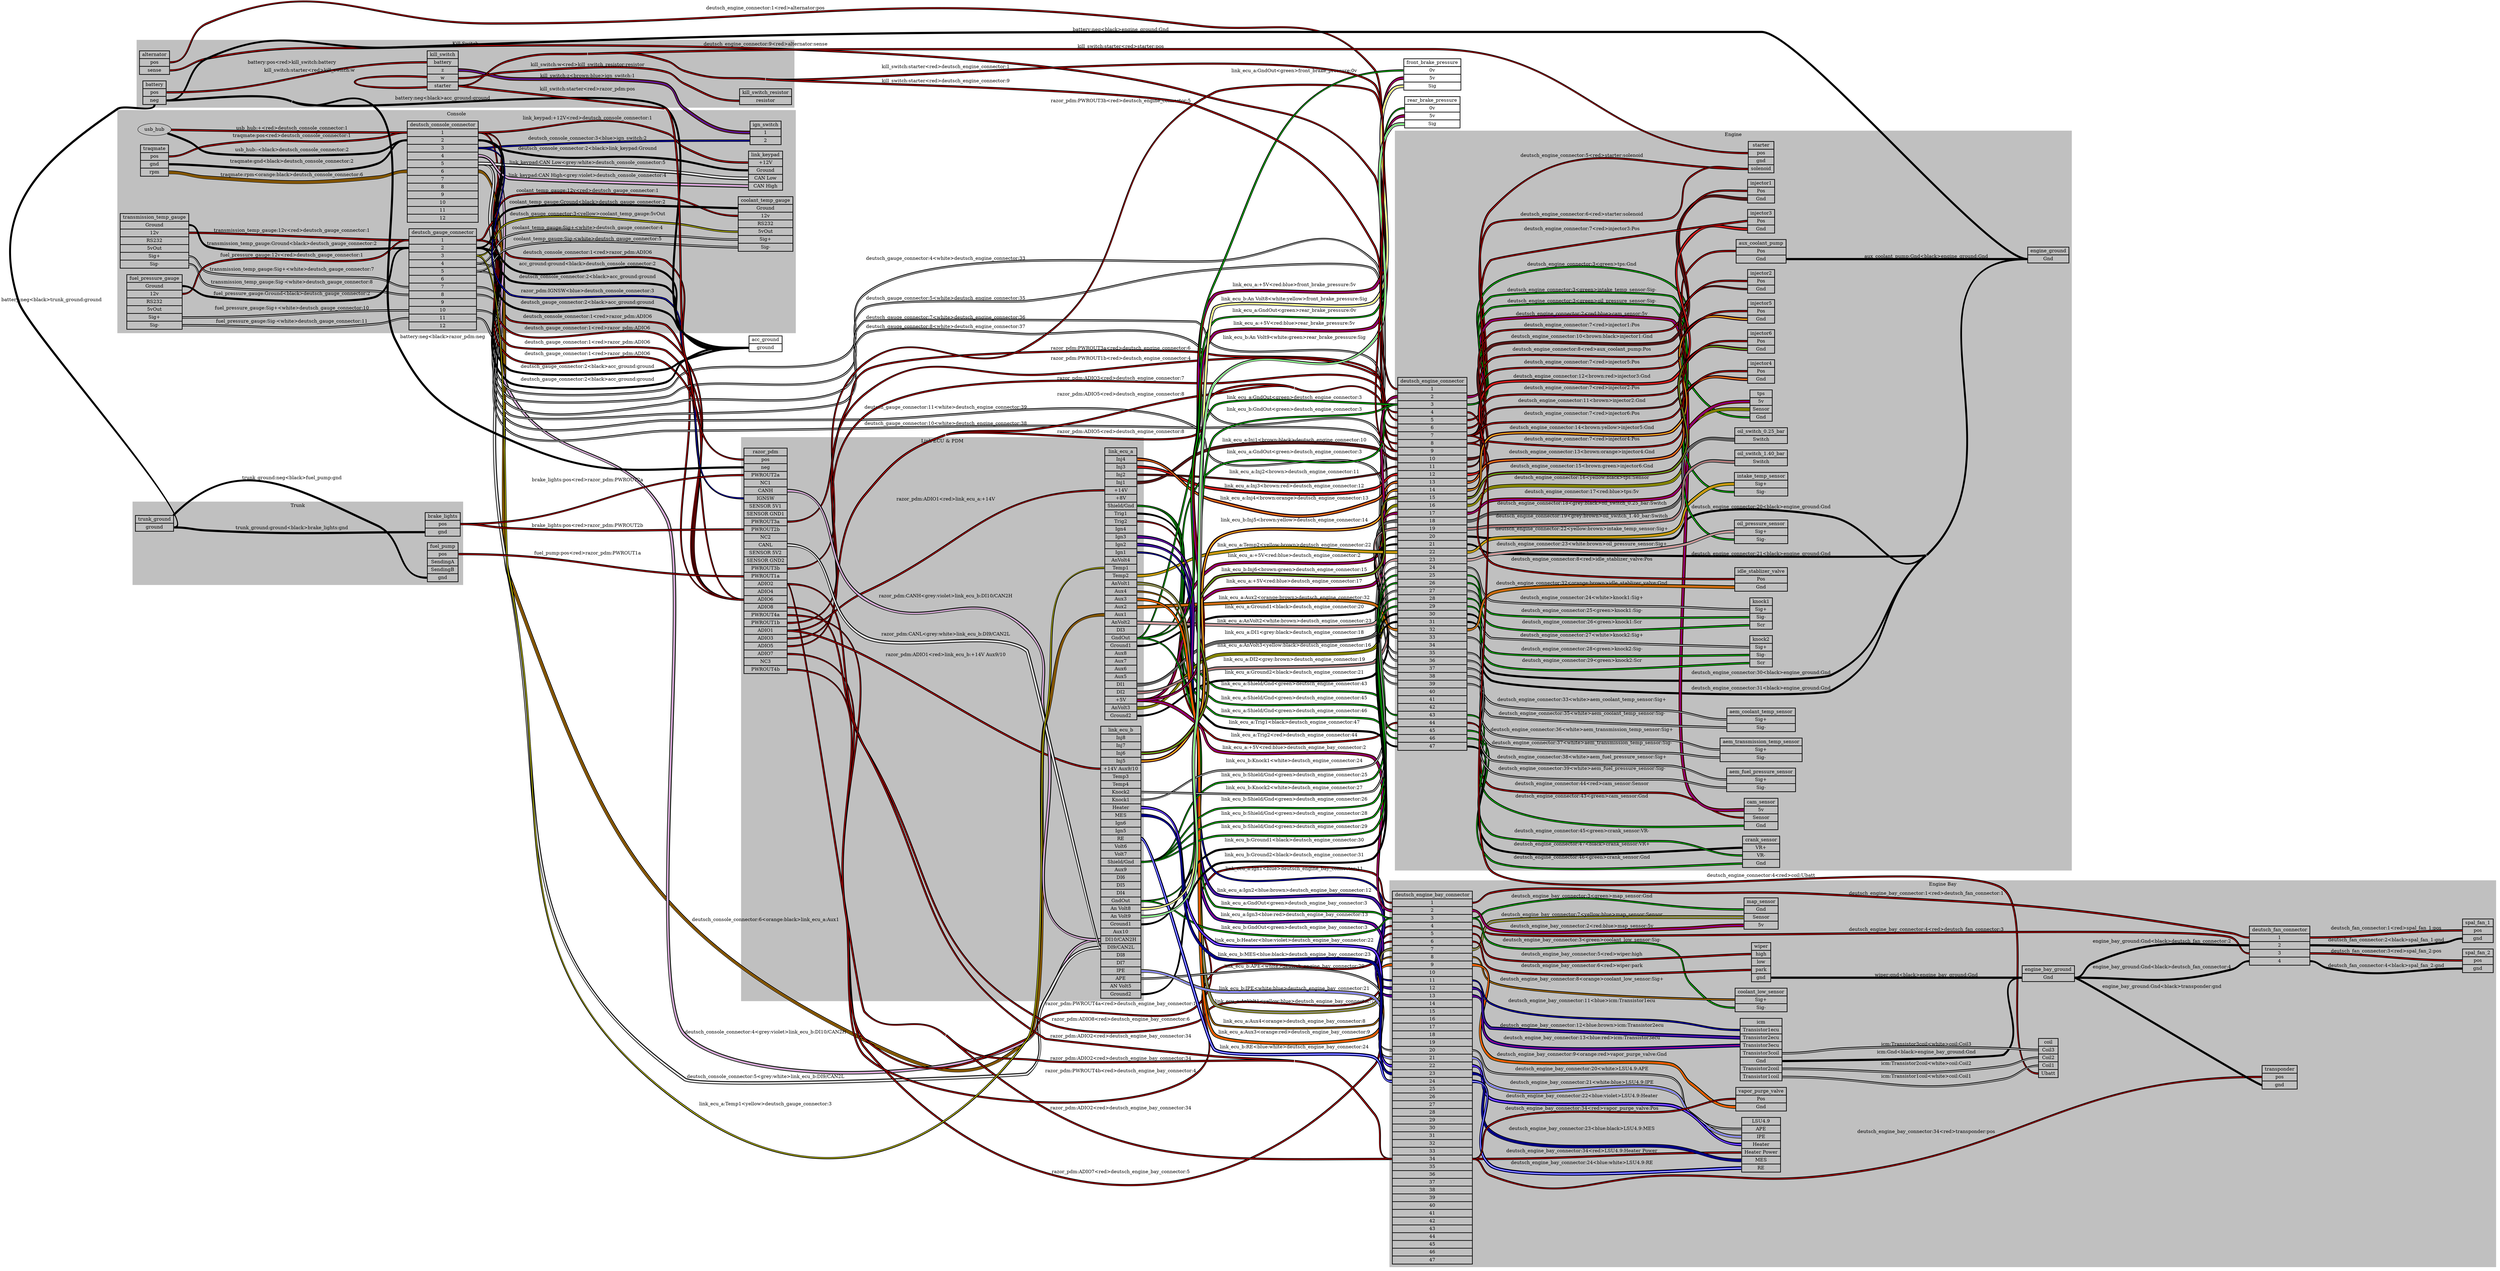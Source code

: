 graph "" {
	graph [bb="0,0,7059,3636",
		concentrate=true,
		rankdir=LR,
		ranksep=1.5
	];
	node [label="\N"];
	subgraph cluster_Console {
		graph [bb="8,949,2016,1606",
			color=grey,
			label=Console,
			lheight=0.21,
			lp="1012,1594.5",
			lwidth=0.79,
			style=filled
		];
		deutsch_console_connector	[height=4.1667,
			label="deutsch_console_connector | <1> 1 | <2> 2 | <3> 3 | <4> 4 | <5> 5 | <6> 6 | <7> 7 | <8> 8 | <9> 9 | <10> 10 | <11> 11 | <12> 12 ",
			pos="971,1425",
			rects="866,1551.5,1076,1574.5 866,1528.5,1076,1551.5 866,1505.5,1076,1528.5 866,1482.5,1076,1505.5 866,1459.5,1076,1482.5 866,1436.5,1076,\
1459.5 866,1413.5,1076,1436.5 866,1390.5,1076,1413.5 866,1367.5,1076,1390.5 866,1344.5,1076,1367.5 866,1321.5,1076,1344.5 866,1298.5,\
1076,1321.5 866,1275.5,1076,1298.5",
			shape=record,
			style=bold,
			width=2.9167];
		ign_switch	[height=0.97222,
			label="ign_switch | <1> 1 | <2> 2 ",
			pos="1927,1540",
			rects="1881,1551.5,1973,1574.5 1881,1528.5,1973,1551.5 1881,1505.5,1973,1528.5",
			shape=record,
			style=bold,
			width=1.2778];
		deutsch_console_connector:3 -- ign_switch:2	[color="black:blue:black",
			label="deutsch_console_connector:3<blue>ign_switch:2",
			labeltooltip="deutsch_console_connector:3<blue>ign_switch:2",
			lp="1400,1522.5",
			penwidth=2.5,
			pos="1077,1494 1116.6,1494 1126.4,1498.2 1166,1500 1483.1,1514.5 1562.6,1517 1880,1517"];
		link_keypad	[height=1.6111,
			label="link_keypad | <+12V> +12V | <Ground> Ground | <CAN Low> CAN Low | <CAN High> CAN High ",
			pos="1927,1429",
			rects="1876.5,1463.5,1977.5,1486.5 1876.5,1440.5,1977.5,1463.5 1876.5,1417.5,1977.5,1440.5 1876.5,1394.5,1977.5,1417.5 1876.5,1371.5,1977.5,\
1394.5",
			shape=record,
			style=bold,
			width=1.4028];
		deutsch_console_connector:2 -- link_keypad:Ground	[color="black:black:black",
			label="deutsch_console_connector:2<black>link_keypad:Ground",
			labeltooltip="deutsch_console_connector:2<black>link_keypad:Ground",
			lp="1400,1454.5",
			penwidth=2.5,
			pos="1077,1517 1127.3,1517 1118.7,1464.1 1166,1447 1240.1,1420.3 1796.2,1429 1875,1429"];
		link_keypad:"CAN Low" -- deutsch_console_connector:5	[color="black:grey:white:grey:black",
			label="link_keypad:CAN Low<grey:white>deutsch_console_connector:5",
			labeltooltip="link_keypad:CAN Low<grey:white>deutsch_console_connector:5",
			lp="1400,1415.5",
			penwidth=2.5,
			pos="1875,1406 1717.4,1406 1320,1374.8 1166,1408 1123.6,1417.2 1120.4,1448 1077,1448"];
		link_keypad:"+12V" -- deutsch_console_connector:1	[color="black:red:black",
			label="link_keypad:+12V<red>deutsch_console_connector:1",
			labeltooltip="link_keypad:+12V<red>deutsch_console_connector:1",
			lp="1400,1492.5",
			penwidth=2.5,
			pos="1875,1452 1865.1,1452 1175.4,1482.1 1166,1485 1121.6,1498.7 1123.5,1540 1077,1540"];
		link_keypad:"CAN High" -- deutsch_console_connector:4	[color="black:grey:violet:grey:black",
			label="link_keypad:CAN High<grey:violet>deutsch_console_connector:4",
			labeltooltip="link_keypad:CAN High<grey:violet>deutsch_console_connector:4",
			lp="1400,1380.5",
			penwidth=2.5,
			pos="1875,1383 1559.9,1383 1454.2,1245.4 1166,1373 1112.2,1396.8 1135.8,1471 1077,1471"];
		deutsch_gauge_connector	[height=4.1667,
			label="deutsch_gauge_connector | <1> 1 | <2> 2 | <3> 3 | <4> 4 | <5> 5 | <6> 6 | <7> 7 | <8> 8 | <9> 9 | <10> 10 | <11> 11 | <12> 12 ",
			pos="971,1107",
			rects="871,1233.5,1071,1256.5 871,1210.5,1071,1233.5 871,1187.5,1071,1210.5 871,1164.5,1071,1187.5 871,1141.5,1071,1164.5 871,1118.5,1071,\
1141.5 871,1095.5,1071,1118.5 871,1072.5,1071,1095.5 871,1049.5,1071,1072.5 871,1026.5,1071,1049.5 871,1003.5,1071,1026.5 871,980.5,\
1071,1003.5 871,957.5,1071,980.5",
			shape=record,
			style=bold,
			width=2.7778];
		coolant_temp_gauge	[height=2.25,
			label="coolant_temp_gauge | <Ground> Ground | <12v> 12v | <RS232> RS232 | <5vOut> 5vOut | <Sig+> Sig+ | <Sig-> Sig- ",
			pos="1927,1184",
			rects="1846,1241.5,2008,1264.5 1846,1218.5,2008,1241.5 1846,1195.5,2008,1218.5 1846,1172.5,2008,1195.5 1846,1149.5,2008,1172.5 1846,1126.5,\
2008,1149.5 1846,1103.5,2008,1126.5",
			shape=record,
			style=bold,
			width=2.25];
		deutsch_gauge_connector:3 -- coolant_temp_gauge:"5vOut"	[color="black:yellow:black",
			label="deutsch_gauge_connector:3<yellow>coolant_temp_gauge:5vOut",
			labeltooltip="deutsch_gauge_connector:3<yellow>coolant_temp_gauge:5vOut",
			lp="1400,1182.5",
			penwidth=2.5,
			pos="1072,1176 1415.6,1176 1501.4,1161 1845,1161"];
		coolant_temp_gauge:"Sig-" -- deutsch_gauge_connector:5	[color="black:white:black",
			label="coolant_temp_gauge:Sig-<white>deutsch_gauge_connector:5",
			labeltooltip="coolant_temp_gauge:Sig-<white>deutsch_gauge_connector:5",
			lp="1400,1108.5",
			penwidth=2.5,
			pos="1845,1115 1751,1115 1727.9,1104.1 1634,1101 1426.1,1094.1 1371.7,1070 1166,1101 1122.8,1107.5 1115.7,1130 1072,1130"];
		coolant_temp_gauge:"12v" -- deutsch_gauge_connector:1	[color="black:red:black",
			label="coolant_temp_gauge:12v<red>deutsch_gauge_connector:1",
			labeltooltip="coolant_temp_gauge:12v<red>deutsch_gauge_connector:1",
			lp="1400,1244.5",
			penwidth=2.5,
			pos="1845,1207 1750.7,1207 1728.2,1224.9 1634,1230 1426.3,1241.3 1373.8,1238.8 1166,1230 1124.1,1228.2 1113.9,1222 1072,1222"];
		coolant_temp_gauge:Ground -- deutsch_gauge_connector:2	[color="black:black:black",
			label="coolant_temp_gauge:Ground<black>deutsch_gauge_connector:2",
			labeltooltip="coolant_temp_gauge:Ground<black>deutsch_gauge_connector:2",
			lp="1400,1218.5",
			penwidth=2.5,
			pos="1845,1230 1750.8,1230 1728,1216.2 1634,1211 1384.6,1197.1 1321.8,1199 1072,1199"];
		coolant_temp_gauge:"Sig+" -- deutsch_gauge_connector:4	[color="black:white:black",
			label="coolant_temp_gauge:Sig+<white>deutsch_gauge_connector:4",
			labeltooltip="coolant_temp_gauge:Sig+<white>deutsch_gauge_connector:4",
			lp="1400,1151.5",
			penwidth=2.5,
			pos="1845,1138 1543.2,1138 1467.4,1128.3 1166,1144 1124.1,1146.2 1114,1153 1072,1153"];
		traqmate	[height=1.2917,
			label="traqmate | <pos> pos | <gnd> gnd | <rpm> rpm ",
			pos="117.5,1458",
			rects="76,1481,159,1504 76,1458,159,1481 76,1435,159,1458 76,1412,159,1435",
			shape=record,
			style=bold,
			width=1.1528];
		traqmate:gnd -- deutsch_console_connector:2	[color="black:black:black",
			label="traqmate:gnd<black>deutsch_console_connector:2",
			labeltooltip="traqmate:gnd<black>deutsch_console_connector:2",
			lp="524.5,1454.5",
			penwidth=2.5,
			pos="160.5,1446 297.28,1446 646.78,1402.2 776,1447 823.54,1463.5 814.68,1517 865,1517"];
		traqmate:pos -- deutsch_console_connector:1	[color="black:red:black",
			label="traqmate:pos<red>deutsch_console_connector:1",
			labeltooltip="traqmate:pos<red>deutsch_console_connector:1",
			lp="524.5,1492.5",
			penwidth=2.5,
			pos="160.5,1470 297.32,1470 644.85,1446 776,1485 820.57,1498.2 818.5,1540 865,1540"];
		traqmate:rpm -- deutsch_console_connector:6	[color="black:orange:black:orange:black",
			label="traqmate:rpm<orange:black>deutsch_console_connector:6",
			labeltooltip="traqmate:rpm<orange:black>deutsch_console_connector:6",
			lp="524.5,1414.5",
			penwidth=2.5,
			pos="160.5,1423 211,1423 222.62,1410.6 273,1407 496,1391.2 553.56,1384.7 776,1407 816.16,1411 824.64,1425 865,1425"];
		transmission_temp_gauge	[height=2.25,
			label="transmission_temp_gauge | <Ground> Ground | <12v> 12v | <RS232> RS232 | <5vOut> 5vOut | <Sig+> Sig+ | <Sig-> Sig- ",
			pos="117.5,1221",
			rects="16,1278.5,219,1301.5 16,1255.5,219,1278.5 16,1232.5,219,1255.5 16,1209.5,219,1232.5 16,1186.5,219,1209.5 16,1163.5,219,1186.5 16,\
1140.5,219,1163.5",
			shape=record,
			style=bold,
			width=2.8194];
		transmission_temp_gauge:"12v" -- deutsch_gauge_connector:1	[color="black:red:black",
			label="transmission_temp_gauge:12v<red>deutsch_gauge_connector:1",
			labeltooltip="transmission_temp_gauge:12v<red>deutsch_gauge_connector:1",
			lp="524.5,1250.5",
			penwidth=2.5,
			pos="219,1244 466.68,1244 528.49,1235.3 776,1226 817.79,1224.4 828.18,1222 870,1222"];
		transmission_temp_gauge:Ground -- deutsch_gauge_connector:2	[color="black:black:black",
			label="transmission_temp_gauge:Ground<black>deutsch_gauge_connector:2",
			labeltooltip="transmission_temp_gauge:Ground<black>deutsch_gauge_connector:2",
			lp="524.5,1214.5",
			penwidth=2.5,
			pos="219,1267 254.88,1267 240.33,1221.8 273,1207 333.42,1179.6 803.66,1199 870,1199"];
		transmission_temp_gauge:"Sig+" -- deutsch_gauge_connector:7	[color="black:white:black",
			label="transmission_temp_gauge:Sig+<white>deutsch_gauge_connector:7",
			labeltooltip="transmission_temp_gauge:Sig+<white>deutsch_gauge_connector:7",
			lp="524.5,1179.5",
			penwidth=2.5,
			pos="219,1175 226.74,1175 768.67,1152.5 776,1150 824.32,1133.5 818.95,1084 870,1084"];
		transmission_temp_gauge:"Sig-" -- deutsch_gauge_connector:8	[color="black:white:black",
			label="transmission_temp_gauge:Sig-<white>deutsch_gauge_connector:8",
			labeltooltip="transmission_temp_gauge:Sig-<white>deutsch_gauge_connector:8",
			lp="524.5,1138.5",
			penwidth=2.5,
			pos="219,1152 244.75,1152 247.78,1136.2 273,1131 382.53,1108.3 668.12,1141.6 776,1112 821.84,1099.4 822.47,1061 870,1061"];
		fuel_pressure_gauge	[height=2.25,
			label="fuel_pressure_gauge | <Ground> Ground | <12v> 12v | <RS232> RS232 | <5vOut> 5vOut | <Sig+> Sig+ | <Sig-> Sig- ",
			pos="117.5,1041",
			rects="35.5,1098.5,199.5,1121.5 35.5,1075.5,199.5,1098.5 35.5,1052.5,199.5,1075.5 35.5,1029.5,199.5,1052.5 35.5,1006.5,199.5,1029.5 35.5,\
983.5,199.5,1006.5 35.5,960.5,199.5,983.5",
			shape=record,
			style=bold,
			width=2.2778];
		fuel_pressure_gauge:"12v" -- deutsch_gauge_connector:1	[color="black:red:black",
			label="fuel_pressure_gauge:12v<red>deutsch_gauge_connector:1",
			labeltooltip="fuel_pressure_gauge:12v<red>deutsch_gauge_connector:1",
			lp="524.5,1104.5",
			penwidth=2.5,
			pos="200.5,1064 233.03,1064 240.61,1071 273,1074 328.71,1079.1 726.53,1070.9 776,1097 837.47,1129.5 800.49,1222 870,1222"];
		fuel_pressure_gauge:Ground -- deutsch_gauge_connector:2	[color="black:black:black",
			label="fuel_pressure_gauge:Ground<black>deutsch_gauge_connector:2",
			labeltooltip="fuel_pressure_gauge:Ground<black>deutsch_gauge_connector:2",
			lp="524.5,1062.5",
			penwidth=2.5,
			pos="200.5,1087 235.72,1087 238.54,1062.3 273,1055 327.69,1043.5 726.85,1028.4 776,1055 843.21,1091.4 793.57,1199 870,1199"];
		fuel_pressure_gauge:"Sig+" -- deutsch_gauge_connector:10	[color="black:white:black",
			label="fuel_pressure_gauge:Sig+<white>deutsch_gauge_connector:10",
			labeltooltip="fuel_pressure_gauge:Sig+<white>deutsch_gauge_connector:10",
			lp="524.5,1021.5",
			penwidth=2.5,
			pos="200.5,995 498.19,995 572.31,1015 870,1015"];
		fuel_pressure_gauge:"Sig-" -- deutsch_gauge_connector:11	[color="black:white:black",
			label="fuel_pressure_gauge:Sig-<white>deutsch_gauge_connector:11",
			labeltooltip="fuel_pressure_gauge:Sig-<white>deutsch_gauge_connector:11",
			lp="524.5,983.5",
			penwidth=2.5,
			pos="200.5,972 456.28,972 521.2,953.58 776,976 818.22,979.71 827.62,992 870,992"];
		usb_hub	[height=0.5,
			pos="117.5,1549",
			width=1.3721];
		usb_hub:"+" -- deutsch_console_connector:1	[color="black:red:black",
			label="usb_hub:+<red>deutsch_console_connector:1",
			labeltooltip="usb_hub:+<red>deutsch_console_connector:1",
			lp="524.5,1552.5",
			penwidth=2.5,
			pos="166.97,1548 285.88,1545.7 601.57,1540 865,1540"];
		usb_hub:"-" -- deutsch_console_connector:2	[color="black:black:black",
			label="usb_hub:-<black>deutsch_console_connector:2",
			labeltooltip="usb_hub:-<black>deutsch_console_connector:2",
			lp="524.5,1528.5",
			penwidth=2.5,
			pos="159.87,1539.5 190.83,1532.9 234.32,1524.6 273,1521 534.98,1496.6 601.88,1517 865,1517"];
	}
	subgraph cluster_Engine {
		graph [bb="3791,1170,5794.5,3337",
			color=grey,
			label=Engine,
			lheight=0.21,
			lp="4792.8,3325.5",
			lwidth=0.71,
			style=filled
		];
		deutsch_engine_connector	[height=15.347,
			label="deutsch_engine_connector | <1> 1 | <2> 2 | <3> 3 | <4> 4 | <5> 5 | <6> 6 | <7> 7 | <8> 8 | <9> 9 | <10> 10 | <11> 11 | <12> 12 | <\
13> 13 | <14> 14 | <15> 15 | <16> 16 | <17> 17 | <18> 18 | <19> 19 | <20> 20 | <21> 21 | <22> 22 | <23> 23 | <24> 24 | <25> 25 | <\
26> 26 | <27> 27 | <28> 28 | <29> 29 | <30> 30 | <31> 31 | <32> 32 | <33> 33 | <34> 34 | <35> 35 | <36> 36 | <37> 37 | <38> 38 | <\
39> 39 | <40> 40 | <41> 41 | <42> 42 | <43> 43 | <44> 44 | <45> 45 | <46> 46 | <47> 47 ",
			pos="3901.5,2043",
			rects="3799,2572,4004,2595 3799,2549,4004,2572 3799,2526,4004,2549 3799,2503,4004,2526 3799,2480,4004,2503 3799,2457,4004,2480 3799,2434,\
4004,2457 3799,2411,4004,2434 3799,2388,4004,2411 3799,2365,4004,2388 3799,2342,4004,2365 3799,2319,4004,2342 3799,2296,4004,2319 \
3799,2273,4004,2296 3799,2250,4004,2273 3799,2227,4004,2250 3799,2204,4004,2227 3799,2181,4004,2204 3799,2158,4004,2181 3799,2135,\
4004,2158 3799,2112,4004,2135 3799,2089,4004,2112 3799,2066,4004,2089 3799,2043,4004,2066 3799,2020,4004,2043 3799,1997,4004,2020 \
3799,1974,4004,1997 3799,1951,4004,1974 3799,1928,4004,1951 3799,1905,4004,1928 3799,1882,4004,1905 3799,1859,4004,1882 3799,1836,\
4004,1859 3799,1813,4004,1836 3799,1790,4004,1813 3799,1767,4004,1790 3799,1744,4004,1767 3799,1721,4004,1744 3799,1698,4004,1721 \
3799,1675,4004,1698 3799,1652,4004,1675 3799,1629,4004,1652 3799,1606,4004,1629 3799,1583,4004,1606 3799,1560,4004,1583 3799,1537,\
4004,1560 3799,1514,4004,1537 3799,1491,4004,1514",
			shape=record,
			style=bold,
			width=2.8472];
		starter	[height=1.2917,
			label="starter | <pos> pos | <gnd> gnd | <solenoid> solenoid ",
			pos="4875,3259",
			rects="4837,3282,4913,3305 4837,3259,4913,3282 4837,3236,4913,3259 4837,3213,4913,3236",
			shape=record,
			style=bold,
			width=1.0556];
		deutsch_engine_connector:5 -- starter:solenoid	[color="black:red:black",
			label="deutsch_engine_connector:5<red>starter:solenoid",
			labeltooltip="deutsch_engine_connector:5<red>starter:solenoid",
			lp="4344.5,3251.5",
			penwidth=2.5,
			pos="4005.5,2469 4139.9,2469 3984.2,2970 4074,3070 4304.8,3327.1 4490.5,3224 4836,3224"];
		deutsch_engine_connector:6 -- starter:solenoid	[color="black:red:black",
			label="deutsch_engine_connector:6<red>starter:solenoid",
			labeltooltip="deutsch_engine_connector:6<red>starter:solenoid",
			lp="4344.5,3058.5",
			penwidth=2.5,
			pos="4005.5,2446 4130.2,2446 3984.3,2916.3 4074,3003 4160.8,3086.9 4519.7,2977 4615,3051 4672,3095.2 4612.7,3158.9 4669,3204 4727.3,3250.7 \
4761.2,3224 4836,3224"];
		engine_ground	[height=0.65278,
			label="engine_ground | <Gnd> Gnd ",
			pos="5725.5,2885",
			rects="5664.5,2885,5786.5,2908 5664.5,2862,5786.5,2885",
			shape=record,
			style=bold,
			width=1.6944];
		deutsch_engine_connector:31 -- engine_ground:Gnd	[color="black:black:black",
			label="deutsch_engine_connector:31<black>engine_ground:Gnd",
			labeltooltip="deutsch_engine_connector:31<black>engine_ground:Gnd",
			lp="4875,1703.5",
			penwidth=2.5,
			pos="5365.5,2007 5675.2,2270.9 5256.7,2872.7 5663.2,2873;4005.5,1870 4075.6,1870 4015.7,1766.8 4074,1728 4120.6,1697 5029.8,1673.3 5081,\
1696 5251.8,1771.6 5221.4,1885.9 5363.5,2007"];
		deutsch_engine_connector:20 -- engine_ground:Gnd	[color="black:black:black",
			label="deutsch_engine_connector:20<black>engine_ground:Gnd",
			labeltooltip="deutsch_engine_connector:20<black>engine_ground:Gnd",
			lp="4875,2145.5",
			penwidth=2.5,
			pos="4005.5,2124 4044.8,2124 4037,2081.2 4074,2068 4187.2,2027.6 4503.3,2023.6 4615,2068 4645.7,2080.2 4638.3,2106.8 4669,2119 4754.1,\
2152.8 4991.1,2136.2 5081,2119 5213.7,2093.7 5260.4,1919.7 5363.5,2007"];
		deutsch_engine_connector:21 -- engine_ground:Gnd	[color="black:black:black",
			label="deutsch_engine_connector:21<black>engine_ground:Gnd",
			labeltooltip="deutsch_engine_connector:21<black>engine_ground:Gnd",
			lp="4875,2023.5",
			penwidth=2.5,
			pos="4005.5,2101 4048.7,2101 4034.3,2049.1 4074,2032 4104.4,2018.9 4635.9,2016.7 4669,2016 4746.2,2014.5 5304.7,1957 5363.5,2007"];
		deutsch_engine_connector:30 -- engine_ground:Gnd	[color="black:black:black",
			label="deutsch_engine_connector:30<black>engine_ground:Gnd",
			labeltooltip="deutsch_engine_connector:30<black>engine_ground:Gnd",
			lp="4875,1750.5",
			penwidth=2.5,
			pos="4005.5,1893 4076.4,1893 4014.3,1787.2 4074,1749 4121.1,1718.9 5029,1722.5 5081,1743 5240.9,1806.1 5232.3,1896 5363.5,2007"];
		tps	[height=1.2917,
			label="tps | <5v> 5v | <Sensor> Sensor | <Gnd> Gnd ",
			pos="4875,2708",
			rects="4842,2731,4908,2754 4842,2708,4908,2731 4842,2685,4908,2708 4842,2662,4908,2685",
			shape=record,
			style=bold,
			width=0.91667];
		deutsch_engine_connector:3 -- tps:Gnd	[color="black:green:black",
			label="deutsch_engine_connector:3<green>tps:Gnd",
			labeltooltip="deutsch_engine_connector:3<green>tps:Gnd",
			lp="4344.5,2991.5",
			penwidth=2.5,
			pos="4005.5,2515 4098.8,2515 4002.9,2868.7 4074,2929 4165.7,3006.8 4517.7,2999.6 4615,2929 4677.5,2883.7 4619.3,2823 4669,2764 4724.7,\
2697.9 4754.5,2673 4841,2673"];
		deutsch_engine_connector:16 -- tps:Sensor	[color="black:yellow:black:yellow:black",
			label="deutsch_engine_connector:16<yellow:black>tps:Sensor",
			labeltooltip="deutsch_engine_connector:16<yellow:black>tps:Sensor",
			lp="4344.5,2319.5",
			penwidth=2.5,
			pos="4005.5,2216 4051.3,2216 4032.5,2273.5 4074,2293 4128.4,2318.6 4570,2272.1 4615,2312 4729.9,2413.7 4565.4,2539.8 4669,2653 4722.2,\
2711.1 4762.2,2696 4841,2696"];
		deutsch_engine_connector:17 -- tps:"5v"	[color="black:red:blue:red:black",
			label="deutsch_engine_connector:17<red:blue>tps:5v",
			labeltooltip="deutsch_engine_connector:17<red:blue>tps:5v",
			lp="4344.5,2399.5",
			penwidth=2.5,
			pos="4005.5,2193 4089.4,2193 4005.7,2320.2 4074,2369 4122.9,2404 4569.2,2353 4615,2392 4705.2,2468.7 4592.5,2562.5 4669,2653 4722,2715.7 \
4759,2720 4841,2720"];
		cam_sensor	[height=1.2917,
			label="cam_sensor | <5v> 5v | <Sensor> Sensor | <Gnd> Gnd ",
			pos="4875,1335",
			rects="4825,1358,4925,1381 4825,1335,4925,1358 4825,1312,4925,1335 4825,1289,4925,1312",
			shape=record,
			style=bold,
			width=1.3889];
		deutsch_engine_connector:43 -- cam_sensor:Gnd	[color="black:green:black",
			label="deutsch_engine_connector:43<green>cam_sensor:Gnd",
			labeltooltip="deutsch_engine_connector:43<green>cam_sensor:Gnd",
			lp="4344.5,1427.5",
			penwidth=2.5,
			pos="4005.5,1594 4088.6,1594 4006.1,1468 4074,1420 4123.1,1385.3 4556.6,1415.5 4615,1401 4715.1,1376.2 4720.8,1300 4824,1300"];
		deutsch_engine_connector:44 -- cam_sensor:Sensor	[color="black:red:black",
			label="deutsch_engine_connector:44<red>cam_sensor:Sensor",
			labeltooltip="deutsch_engine_connector:44<red>cam_sensor:Sensor",
			lp="4344.5,1389.5",
			penwidth=2.5,
			pos="4005.5,1571 4094.8,1571 4002.1,1435.1 4074,1382 4122.4,1346.2 4555.1,1361.1 4615,1355 4708.5,1345.5 4730,1323 4824,1323"];
		deutsch_engine_connector:2 -- cam_sensor:"5v"	[color="black:red:blue:red:black",
			label="deutsch_engine_connector:2<red:blue>cam_sensor:5v",
			labeltooltip="deutsch_engine_connector:2<red:blue>cam_sensor:5v",
			lp="4344.5,2846.5",
			penwidth=2.5,
			pos="4005.5,2538 4136.6,2538 3971.1,2743.7 4074,2825 4097.6,2843.6 4593.4,2845.8 4615,2825 4729.8,2714.4 4570.5,1516.4 4669,1391 4713.2,\
1334.7 4752.4,1347 4824,1347"];
		crank_sensor	[height=1.2917,
			label="crank_sensor | <VR+> VR+ | <VR-> VR- | <Gnd> Gnd ",
			pos="4875,1224",
			rects="4820,1247,4930,1270 4820,1224,4930,1247 4820,1201,4930,1224 4820,1178,4930,1201",
			shape=record,
			style=bold,
			width=1.5278];
		deutsch_engine_connector:46 -- crank_sensor:Gnd	[color="black:green:black",
			label="deutsch_engine_connector:46<green>crank_sensor:Gnd",
			labeltooltip="deutsch_engine_connector:46<green>crank_sensor:Gnd",
			lp="4344.5,1247.5",
			penwidth=2.5,
			pos="4005.5,1525 4135.8,1525 3974.5,1324.1 4074,1240 4200.7,1132.9 4653.1,1189 4819,1189"];
		deutsch_engine_connector:47 -- crank_sensor:"VR+"	[color="black:black:black",
			label="deutsch_engine_connector:47<black>crank_sensor:VR+",
			labeltooltip="deutsch_engine_connector:47<black>crank_sensor:VR+",
			lp="4344.5,1343.5",
			penwidth=2.5,
			pos="4005.5,1502 4085.3,1502 4009.4,1382.8 4074,1336 4171.6,1265.3 4496.4,1317.7 4615,1296 4661.5,1287.5 4771.7,1236 4819,1236"];
		deutsch_engine_connector:45 -- crank_sensor:"VR-"	[color="black:green:black",
			label="deutsch_engine_connector:45<green>crank_sensor:VR-",
			labeltooltip="deutsch_engine_connector:45<green>crank_sensor:VR-",
			lp="4344.5,1284.5",
			penwidth=2.5,
			pos="4005.5,1548 4129.7,1548 3977.6,1355.3 4074,1277 4097.4,1258 4585.2,1258.7 4615,1255 4706.9,1243.5 4726.3,1212 4819,1212"];
		knock1	[height=1.2917,
			label="knock1 | <Sig+> Sig+ | <Sig-> Sig- | <Scr> Scr ",
			pos="4875,1924",
			rects="4841.5,1947,4908.5,1970 4841.5,1924,4908.5,1947 4841.5,1901,4908.5,1924 4841.5,1878,4908.5,1901",
			shape=record,
			style=bold,
			width=0.93056];
		deutsch_engine_connector:26 -- knock1:Scr	[color="black:green:black",
			label="deutsch_engine_connector:26<green>knock1:Scr",
			labeltooltip="deutsch_engine_connector:26<green>knock1:Scr",
			lp="4344.5,1931.5",
			penwidth=2.5,
			pos="4005.5,1985 4046.3,1985 4036.2,1939.3 4074,1924 4129.8,1901.4 4554.9,1903.9 4615,1901 4715,1896.2 4739.9,1889 4840,1889"];
		deutsch_engine_connector:24 -- knock1:"Sig+"	[color="black:white:black",
			label="deutsch_engine_connector:24<white>knock1:Sig+",
			labeltooltip="deutsch_engine_connector:24<white>knock1:Sig+",
			lp="4344.5,2007.5",
			penwidth=2.5,
			pos="4005.5,2031 4038.9,2031 4041.5,2007.7 4074,2000 4191.1,1972.1 4495.4,1990.4 4615,1977 4716,1965.7 4738.4,1936 4840,1936"];
		deutsch_engine_connector:25 -- knock1:"Sig-"	[color="black:green:black",
			label="deutsch_engine_connector:25<green>knock1:Sig-",
			labeltooltip="deutsch_engine_connector:25<green>knock1:Sig-",
			lp="4344.5,1965.5",
			penwidth=2.5,
			pos="4005.5,2008 4043.2,2008 4038.4,1970.3 4074,1958 4130.8,1938.3 4555,1943.6 4615,1939 4715.4,1931.2 4739.3,1912 4840,1912"];
		knock2	[height=1.2917,
			label="knock2 | <Sig+> Sig+ | <Sig-> Sig- | <Scr> Scr ",
			pos="4875,1813",
			rects="4841.5,1836,4908.5,1859 4841.5,1813,4908.5,1836 4841.5,1790,4908.5,1813 4841.5,1767,4908.5,1790",
			shape=record,
			style=bold,
			width=0.93056];
		deutsch_engine_connector:29 -- knock2:Scr	[color="black:green:black",
			label="deutsch_engine_connector:29<green>knock2:Scr",
			labeltooltip="deutsch_engine_connector:29<green>knock2:Scr",
			lp="4344.5,1779.5",
			penwidth=2.5,
			pos="4005.5,1916 4076.4,1916 4014.1,1809.8 4074,1772 4146,1726.5 4754.9,1778 4840,1778"];
		deutsch_engine_connector:27 -- knock2:"Sig+"	[color="black:white:black",
			label="deutsch_engine_connector:27<white>knock2:Sig+",
			labeltooltip="deutsch_engine_connector:27<white>knock2:Sig+",
			lp="4344.5,1889.5",
			penwidth=2.5,
			pos="4005.5,1962 4052.3,1962 4031.8,1902.3 4074,1882 4128.2,1855.9 4555.2,1869.1 4615,1863 4715.9,1852.8 4738.6,1825 4840,1825"];
		deutsch_engine_connector:28 -- knock2:"Sig-"	[color="black:green:black",
			label="deutsch_engine_connector:28<green>knock2:Sig-",
			labeltooltip="deutsch_engine_connector:28<green>knock2:Sig-",
			lp="4344.5,1817.5",
			penwidth=2.5,
			pos="4005.5,1939 4070.4,1939 4018.6,1843.8 4074,1810 4146.7,1765.7 4754.9,1801 4840,1801"];
		intake_temp_sensor	[height=0.97222,
			label="intake_temp_sensor | <Sig+> Sig+ | <Sig-> Sig- ",
			pos="4875,2521",
			rects="4796,2532.5,4954,2555.5 4796,2509.5,4954,2532.5 4796,2486.5,4954,2509.5",
			shape=record,
			style=bold,
			width=2.1944];
		deutsch_engine_connector:3 -- intake_temp_sensor:"Sig-"	[color="black:green:black",
			label="deutsch_engine_connector:3<green>intake_temp_sensor:Sig-",
			labeltooltip="deutsch_engine_connector:3<green>intake_temp_sensor:Sig-",
			lp="4344.5,2917.5",
			penwidth=2.5,
			pos="4005.5,2515 4177.5,2515 3942,2785.6 4074,2896 4097.1,2915.3 4592.1,2915.5 4615,2896 4728.6,2799.5 4582.2,2686.1 4669,2565 4705.9,\
2513.4 4731.6,2498 4795,2498"];
		deutsch_engine_connector:22 -- intake_temp_sensor:"Sig+"	[color="black:yellow:brown:yellow:black",
			label="deutsch_engine_connector:22<yellow:brown>intake_temp_sensor:Sig+",
			labeltooltip="deutsch_engine_connector:22<yellow:brown>intake_temp_sensor:Sig+",
			lp="4344.5,2285.5",
			penwidth=2.5,
			pos="4005.5,2078 4089.9,2078 4005.4,2205.9 4074,2255 4122.9,2290.1 4568,2240.4 4615,2278 4686.6,2335.2 4606.5,2409.9 4669,2477 4709.4,\
2520.4 4735.7,2521 4795,2521"];
		oil_pressure_sensor	[height=0.97222,
			label="oil_pressure_sensor | <Sig+> Sig+ | <Sig-> Sig- ",
			pos="4875,2345",
			rects="4796,2356.5,4954,2379.5 4796,2333.5,4954,2356.5 4796,2310.5,4954,2333.5",
			shape=record,
			style=bold,
			width=2.1944];
		deutsch_engine_connector:3 -- oil_pressure_sensor:"Sig-"	[color="black:green:black",
			label="deutsch_engine_connector:3<green>oil_pressure_sensor:Sig-",
			labeltooltip="deutsch_engine_connector:3<green>oil_pressure_sensor:Sig-",
			lp="4344.5,2884.5",
			penwidth=2.5,
			pos="4005.5,2515 4163.1,2515 3952.2,2762.9 4074,2863 4097.2,2882.1 4592.6,2883 4615,2863 4694.1,2792.4 4609.3,2476.6 4669,2389 4704.7,\
2336.6 4731.6,2322 4795,2322"];
		deutsch_engine_connector:23 -- oil_pressure_sensor:"Sig+"	[color="black:white:brown:white:black",
			label="deutsch_engine_connector:23<white:brown>oil_pressure_sensor:Sig+",
			labeltooltip="deutsch_engine_connector:23<white:brown>oil_pressure_sensor:Sig+",
			lp="4344.5,2209.5",
			penwidth=2.5,
			pos="4005.5,2055 4068.5,2055 4020.5,2145.9 4074,2179 4176.3,2242.3 4512.9,2138.4 4615,2202 4657.5,2228.5 4630.8,2268.6 4669,2301 4714.2,\
2339.4 4735.7,2345 4795,2345"];
		"oil_switch_0.25_bar"	[height=0.65278,
			label="oil_switch_0.25_bar | <Switch> Switch ",
			pos="4875,2268",
			rects="4797,2268,4953,2291 4797,2245,4953,2268",
			shape=record,
			style=bold,
			width=2.1667];
		deutsch_engine_connector:18 -- "oil_switch_0.25_bar":Switch	[color="black:grey:black:grey:black",
			label="deutsch_engine_connector:18<grey:black>oil_switch_0.25_bar:Switch",
			labeltooltip="deutsch_engine_connector:18<grey:black>oil_switch_0.25_bar:Switch",
			lp="4344.5,2129.5",
			penwidth=2.5,
			pos="4005.5,2170 4042.7,2170 4038.5,2133.2 4074,2122 4102.7,2113 4589.6,2105.9 4615,2122 4662.4,2152 4624.1,2202.4 4669,2236 4714.8,2270.2 \
4738.9,2256 4796,2256"];
		"oil_switch_1.40_bar"	[height=0.65278,
			label="oil_switch_1.40_bar | <Switch> Switch ",
			pos="4875,2203",
			rects="4797,2203,4953,2226 4797,2180,4953,2203",
			shape=record,
			style=bold,
			width=2.1667];
		deutsch_engine_connector:19 -- "oil_switch_1.40_bar":Switch	[color="black:grey:brown:grey:black",
			label="deutsch_engine_connector:19<grey:brown>oil_switch_1.40_bar:Switch",
			labeltooltip="deutsch_engine_connector:19<grey:brown>oil_switch_1.40_bar:Switch",
			lp="4344.5,2095.5",
			penwidth=2.5,
			pos="4005.5,2147 4045.7,2147 4036.3,2102 4074,2088 4130.4,2067.1 4561.7,2060.3 4615,2088 4652.1,2107.3 4634,2142.1 4669,2165 4717.2,2196.6 \
4738.4,2191 4796,2191"];
		idle_stablizer_valve	[height=0.97222,
			label="idle_stablizer_valve | <Pos> Pos | <Gnd> Gnd ",
			pos="4875,2075",
			rects="4797,2086.5,4953,2109.5 4797,2063.5,4953,2086.5 4797,2040.5,4953,2063.5",
			shape=record,
			style=bold,
			width=2.1667];
		deutsch_engine_connector:32 -- idle_stablizer_valve:Gnd	[color="black:orange:brown:orange:black",
			label="deutsch_engine_connector:32<orange:brown>idle_stablizer_valve:Gnd",
			labeltooltip="deutsch_engine_connector:32<orange:brown>idle_stablizer_valve:Gnd",
			lp="4344.5,1855.5",
			penwidth=2.5,
			pos="4005.5,1847 4073.2,1847 4560.6,1807.6 4615,1848 4681.4,1897.3 4607.9,1970.3 4669,2026 4711.6,2064.8 4738.4,2052 4796,2052"];
		deutsch_engine_connector:8 -- idle_stablizer_valve:Pos	[color="black:red:black",
			label="deutsch_engine_connector:8<red>idle_stablizer_valve:Pos",
			labeltooltip="deutsch_engine_connector:8<red>idle_stablizer_valve:Pos",
			lp="4344.5,2171.5",
			penwidth=2.5,
			pos="4005.5,2400 4114.7,2400 3988.1,2231.4 4074,2164 4121.3,2126.9 4556,2152.7 4615,2141 4699,2124.3 4710.4,2075 4796,2075"];
		aux_coolant_pump	[height=0.97222,
			label="aux_coolant_pump | <Pos> Pos | <Gnd> Gnd ",
			pos="4875,2896",
			rects="4801,2907.5,4949,2930.5 4801,2884.5,4949,2907.5 4801,2861.5,4949,2884.5",
			shape=record,
			style=bold,
			width=2.0556];
		deutsch_engine_connector:8 -- aux_coolant_pump:Pos	[color="black:red:black",
			label="deutsch_engine_connector:8<red>aux_coolant_pump:Pos",
			labeltooltip="deutsch_engine_connector:8<red>aux_coolant_pump:Pos",
			lp="4344.5,2665.5",
			penwidth=2.5,
			pos="4005.5,2400 4114.3,2400 3988.4,2567.9 4074,2635 4121.4,2672.1 4567.9,2620.6 4615,2658 4685.1,2713.6 4607.4,2787.1 4669,2852 4711.3,\
2896.6 4738.6,2896 4800,2896"];
		aem_coolant_temp_sensor	[height=0.97222,
			label="aem_coolant_temp_sensor | <Sig+> Sig+ | <Sig-> Sig- ",
			pos="4875,1611",
			rects="4773.5,1622.5,4976.5,1645.5 4773.5,1599.5,4976.5,1622.5 4773.5,1576.5,4976.5,1599.5",
			shape=record,
			style=bold,
			width=2.8194];
		deutsch_engine_connector:35 -- aem_coolant_temp_sensor:"Sig-"	[color="black:white:black",
			label="deutsch_engine_connector:35<white>aem_coolant_temp_sensor:Sig-",
			labeltooltip="deutsch_engine_connector:35<white>aem_coolant_temp_sensor:Sig-",
			lp="4344.5,1631.5",
			penwidth=2.5,
			pos="4005.5,1778 4080.4,1778 4012.1,1666.1 4074,1624 4098.9,1607.1 4585,1602.9 4615,1601 4684.9,1596.6 4702,1588 4772,1588"];
		deutsch_engine_connector:33 -- aem_coolant_temp_sensor:"Sig+"	[color="black:white:black",
			label="deutsch_engine_connector:33<white>aem_coolant_temp_sensor:Sig+",
			labeltooltip="deutsch_engine_connector:33<white>aem_coolant_temp_sensor:Sig+",
			lp="4344.5,1669.5",
			penwidth=2.5,
			pos="4005.5,1824 4083.7,1824 4009.8,1706.6 4074,1662 4123.4,1627.7 4555.2,1645.6 4615,1639 4685.5,1631.3 4701.1,1611 4772,1611"];
		aem_transmission_temp_sensor	[height=0.97222,
			label="aem_transmission_temp_sensor | <Sig+> Sig+ | <Sig-> Sig- ",
			pos="4875,1523",
			rects="4753.5,1534.5,4996.5,1557.5 4753.5,1511.5,4996.5,1534.5 4753.5,1488.5,4996.5,1511.5",
			shape=record,
			style=bold,
			width=3.375];
		deutsch_engine_connector:37 -- aem_transmission_temp_sensor:"Sig-"	[color="black:white:black",
			label="deutsch_engine_connector:37<white>aem_transmission_temp_sensor:Sig-",
			labeltooltip="deutsch_engine_connector:37<white>aem_transmission_temp_sensor:Sig-",
			lp="4344.5,1554.5",
			penwidth=2.5,
			pos="4005.5,1732 4093.2,1732 4003.2,1598.7 4074,1547 4122.6,1511.5 4555.2,1529.3 4615,1523 4676.4,1516.5 4690.3,1500 4752,1500"];
		deutsch_engine_connector:36 -- aem_transmission_temp_sensor:"Sig+"	[color="black:white:black",
			label="deutsch_engine_connector:36<white>aem_transmission_temp_sensor:Sig+",
			labeltooltip="deutsch_engine_connector:36<white>aem_transmission_temp_sensor:Sig+",
			lp="4344.5,1589.5",
			penwidth=2.5,
			pos="4005.5,1755 4088.2,1755 4006.5,1629.7 4074,1582 4123.1,1547.3 4555.6,1571.4 4615,1562 4677.5,1552.1 4688.7,1523 4752,1523"];
		aem_fuel_pressure_sensor	[height=0.97222,
			label="aem_fuel_pressure_sensor | <Sig+> Sig+ | <Sig-> Sig- ",
			pos="4875,1435",
			rects="4773,1446.5,4977,1469.5 4773,1423.5,4977,1446.5 4773,1400.5,4977,1423.5",
			shape=record,
			style=bold,
			width=2.8333];
		deutsch_engine_connector:39 -- aem_fuel_pressure_sensor:"Sig-"	[color="black:white:black",
			label="deutsch_engine_connector:39<white>aem_fuel_pressure_sensor:Sig-",
			labeltooltip="deutsch_engine_connector:39<white>aem_fuel_pressure_sensor:Sig-",
			lp="4344.5,1474.5",
			penwidth=2.5,
			pos="4005.5,1686 4107.5,1686 3993.4,1529.5 4074,1467 4121.6,1430.1 4555.2,1445.7 4615,1439 4685.4,1431.2 4701.2,1412 4772,1412"];
		deutsch_engine_connector:38 -- aem_fuel_pressure_sensor:"Sig+"	[color="black:white:black",
			label="deutsch_engine_connector:38<white>aem_fuel_pressure_sensor:Sig+",
			labeltooltip="deutsch_engine_connector:38<white>aem_fuel_pressure_sensor:Sig+",
			lp="4344.5,1511.5",
			penwidth=2.5,
			pos="4005.5,1709 4101.6,1709 3997.2,1561.7 4074,1504 4122.1,1467.9 4555.7,1491.9 4615,1482 4686.8,1470 4699.2,1435 4772,1435"];
		injector1	[height=0.97222,
			label="injector1 | <Pos> Pos | <Gnd> Gnd ",
			pos="4875,3160",
			rects="4835,3171.5,4915,3194.5 4835,3148.5,4915,3171.5 4835,3125.5,4915,3148.5",
			shape=record,
			style=bold,
			width=1.1111];
		deutsch_engine_connector:10 -- injector1:Gnd	[color="black:brown:black:brown:black",
			label="deutsch_engine_connector:10<brown:black>injector1:Gnd",
			labeltooltip="deutsch_engine_connector:10<brown:black>injector1:Gnd",
			lp="4344.5,2699.5",
			penwidth=2.5,
			pos="4005.5,2354 4150.5,2354 3962.8,2579.9 4074,2673 4120.1,2711.6 4570.6,2651.5 4615,2692 4755.3,2820 4534.7,2981.7 4669,3116 4721.3,\
3168.3 4760.1,3137 4834,3137"];
		deutsch_engine_connector:7 -- injector1:Pos	[color="black:red:black",
			label="deutsch_engine_connector:7<red>injector1:Pos",
			labeltooltip="deutsch_engine_connector:7<red>injector1:Pos",
			lp="4344.5,2813.5",
			penwidth=2.5,
			pos="4005.5,2423 4170.1,2423 3949.2,2679.7 4074,2787 4119.6,2826.2 4569.7,2766.5 4615,2806 4720.4,2897.9 4574.6,3012.8 4669,3116 4720.3,\
3172 4758.1,3160 4834,3160"];
		injector2	[height=0.97222,
			label="injector2 | <Pos> Pos | <Gnd> Gnd ",
			pos="4875,2984",
			rects="4835,2995.5,4915,3018.5 4835,2972.5,4915,2995.5 4835,2949.5,4915,2972.5",
			shape=record,
			style=bold,
			width=1.1111];
		deutsch_engine_connector:11 -- injector2:Gnd	[color="black:brown:black",
			label="deutsch_engine_connector:11<brown>injector2:Gnd",
			labeltooltip="deutsch_engine_connector:11<brown>injector2:Gnd",
			lp="4344.5,2509.5",
			penwidth=2.5,
			pos="4005.5,2331 4079.2,2331 4012.8,2440.9 4074,2482 4124,2515.5 4570.7,2461.3 4615,2502 4759.5,2634.6 4530.6,2801 4669,2940 4721.2,2992.4 \
4760.1,2961 4834,2961"];
		deutsch_engine_connector:7 -- injector2:Pos	[color="black:red:black",
			label="deutsch_engine_connector:7<red>injector2:Pos",
			labeltooltip="deutsch_engine_connector:7<red>injector2:Pos",
			lp="4344.5,2741.5",
			penwidth=2.5,
			pos="4005.5,2423 4137.1,2423 3972.5,2627.3 4074,2711 4120.4,2749.3 4568.2,2696.2 4615,2734 4688.7,2793.4 4602.2,2872.9 4669,2940 4722.6,\
2993.8 4758.1,2984 4834,2984"];
		injector3	[height=0.97222,
			label="injector3 | <Pos> Pos | <Gnd> Gnd ",
			pos="4875,3072",
			rects="4835,3083.5,4915,3106.5 4835,3060.5,4915,3083.5 4835,3037.5,4915,3060.5",
			shape=record,
			style=bold,
			width=1.1111];
		deutsch_engine_connector:12 -- injector3:Gnd	[color="black:brown:red:brown:black",
			label="deutsch_engine_connector:12<brown:red>injector3:Gnd",
			labeltooltip="deutsch_engine_connector:12<brown:red>injector3:Gnd",
			lp="4344.5,2585.5",
			penwidth=2.5,
			pos="4005.5,2308 4121.1,2308 3983.3,2487.2 4074,2559 4121.2,2596.3 4570.7,2537.3 4615,2578 4763.3,2714.3 4527.1,2885.1 4669,3028 4721.1,\
3080.5 4760.1,3049 4834,3049"];
		deutsch_engine_connector:7 -- injector3:Pos	[color="black:red:black",
			label="deutsch_engine_connector:7<red>injector3:Pos",
			labeltooltip="deutsch_engine_connector:7<red>injector3:Pos",
			lp="4344.5,2779.5",
			penwidth=2.5,
			pos="4005.5,2423 4153.6,2423 3961.1,2653.3 4074,2749 4119.9,2787.9 4569.1,2733.1 4615,2772 4703.7,2847.2 4589,2943.6 4669,3028 4721.2,\
3083.1 4758.1,3072 4834,3072"];
		injector4	[height=0.97222,
			label="injector4 | <Pos> Pos | <Gnd> Gnd ",
			pos="4875,2808",
			rects="4835,2819.5,4915,2842.5 4835,2796.5,4915,2819.5 4835,2773.5,4915,2796.5",
			shape=record,
			style=bold,
			width=1.1111];
		deutsch_engine_connector:13 -- injector4:Gnd	[color="black:brown:orange:brown:black",
			label="deutsch_engine_connector:13<brown:orange>injector4:Gnd",
			labeltooltip="deutsch_engine_connector:13<brown:orange>injector4:Gnd",
			lp="4344.5,2433.5",
			penwidth=2.5,
			pos="4005.5,2285 4067.7,2285 4020.9,2374.6 4074,2407 4125.4,2438.3 4569.9,2386.2 4615,2426 4729,2526.7 4559.7,2658.2 4669,2764 4722.1,\
2815.4 4760.1,2785 4834,2785"];
		deutsch_engine_connector:7 -- injector4:Pos	[color="black:red:black",
			label="deutsch_engine_connector:7<red>injector4:Pos",
			labeltooltip="deutsch_engine_connector:7<red>injector4:Pos",
			lp="4344.5,2627.5",
			penwidth=2.5,
			pos="4005.5,2423 4088.6,2423 4006.3,2548.8 4074,2597 4123,2631.9 4566.3,2584.7 4615,2620 4670.3,2660.1 4618.4,2718.1 4669,2764 4725.2,\
2815 4758.1,2808 4834,2808"];
		injector5	[height=0.97222,
			label="injector5 | <Pos> Pos | <Gnd> Gnd ",
			pos="4875,2609",
			rects="4835,2620.5,4915,2643.5 4835,2597.5,4915,2620.5 4835,2574.5,4915,2597.5",
			shape=record,
			style=bold,
			width=1.1111];
		deutsch_engine_connector:14 -- injector5:Gnd	[color="black:brown:yellow:brown:black",
			label="deutsch_engine_connector:14<brown:yellow>injector5:Gnd",
			labeltooltip="deutsch_engine_connector:14<brown:yellow>injector5:Gnd",
			lp="4344.5,2361.5",
			penwidth=2.5,
			pos="4005.5,2262 4048.7,2262 4034.5,2313.5 4074,2331 4129,2355.3 4568.3,2316.1 4615,2354 4690.2,2415 4596.4,2500.9 4669,2565 4724.4,2613.9 \
4760.1,2586 4834,2586"];
		deutsch_engine_connector:7 -- injector5:Pos	[color="black:red:black",
			label="deutsch_engine_connector:7<red>injector5:Pos",
			labeltooltip="deutsch_engine_connector:7<red>injector5:Pos",
			lp="4344.5,2551.5",
			penwidth=2.5,
			pos="4005.5,2423 4058.6,2423 4027.4,2495.4 4074,2521 4126.8,2549.9 4556.1,2531.7 4615,2544 4640.2,2549.3 4644.5,2557 4669,2565 4741.1,\
2588.6 4758.1,2609 4834,2609"];
		injector6	[height=0.97222,
			label="injector6 | <Pos> Pos | <Gnd> Gnd ",
			pos="4875,2433",
			rects="4835,2444.5,4915,2467.5 4835,2421.5,4915,2444.5 4835,2398.5,4915,2421.5",
			shape=record,
			style=bold,
			width=1.1111];
		deutsch_engine_connector:15 -- injector6:Gnd	[color="black:brown:green:brown:black",
			label="deutsch_engine_connector:15<brown:green>injector6:Gnd",
			labeltooltip="deutsch_engine_connector:15<brown:green>injector6:Gnd",
			lp="4344.5,2247.5",
			penwidth=2.5,
			pos="4005.5,2239 4073.2,2239 4559.6,2201.1 4615,2240 4672.6,2280.5 4614,2345 4669,2389 4726.7,2435.2 4760.1,2410 4834,2410"];
		deutsch_engine_connector:7 -- injector6:Pos	[color="black:red:black",
			label="deutsch_engine_connector:7<red>injector6:Pos",
			labeltooltip="deutsch_engine_connector:7<red>injector6:Pos",
			lp="4344.5,2470.5",
			penwidth=2.5,
			pos="4005.5,2423 4037.5,2423 4042.4,2440.1 4074,2445 4311.5,2482.2 4374.6,2451.6 4615,2445 4712.4,2442.3 4736.5,2433 4834,2433"];
		aux_coolant_pump:Gnd -- engine_ground:Gnd	[color="black:black:black",
			label="aux_coolant_pump:Gnd<black>engine_ground:Gnd",
			labeltooltip="aux_coolant_pump:Gnd<black>engine_ground:Gnd",
			lp="5364.5,2880.5",
			penwidth=2.5,
			pos="4950,2873 5267.1,2873 5346.4,2873 5663.5,2873"];
	}
	subgraph "cluster_Engine Bay" {
		graph [bb="3775,8,7051,1153",
			color=grey,
			label="Engine Bay",
			lheight=0.21,
			lp="5413,1141.5",
			lwidth=1.14,
			style=filled
		];
		deutsch_engine_bay_connector	[height=15.347,
			label="deutsch_engine_bay_connector | <1> 1 | <2> 2 | <3> 3 | <4> 4 | <5> 5 | <6> 6 | <7> 7 | <8> 8 | <9> 9 | <10> 10 | <11> 11 | <12> \
12 | <13> 13 | <14> 14 | <15> 15 | <16> 16 | <17> 17 | <18> 18 | <19> 19 | <20> 20 | <21> 21 | <22> 22 | <23> 23 | <24> 24 | <25> \
25 | <26> 26 | <27> 27 | <28> 28 | <29> 29 | <30> 30 | <31> 31 | <32> 32 | <33> 33 | <34> 34 | <35> 35 | <36> 36 | <37> 37 | <38> \
38 | <39> 39 | <40> 40 | <41> 41 | <42> 42 | <43> 43 | <44> 44 | <45> 45 | <46> 46 | <47> 47 ",
			pos="3901.5,569",
			rects="3783,1098,4020,1121 3783,1075,4020,1098 3783,1052,4020,1075 3783,1029,4020,1052 3783,1006,4020,1029 3783,983,4020,1006 3783,960,\
4020,983 3783,937,4020,960 3783,914,4020,937 3783,891,4020,914 3783,868,4020,891 3783,845,4020,868 3783,822,4020,845 3783,799,4020,\
822 3783,776,4020,799 3783,753,4020,776 3783,730,4020,753 3783,707,4020,730 3783,684,4020,707 3783,661,4020,684 3783,638,4020,661 \
3783,615,4020,638 3783,592,4020,615 3783,569,4020,592 3783,546,4020,569 3783,523,4020,546 3783,500,4020,523 3783,477,4020,500 3783,\
454,4020,477 3783,431,4020,454 3783,408,4020,431 3783,385,4020,408 3783,362,4020,385 3783,339,4020,362 3783,316,4020,339 3783,293,\
4020,316 3783,270,4020,293 3783,247,4020,270 3783,224,4020,247 3783,201,4020,224 3783,178,4020,201 3783,155,4020,178 3783,132,4020,\
155 3783,109,4020,132 3783,86,4020,109 3783,63,4020,86 3783,40,4020,63 3783,17,4020,40",
			shape=record,
			style=bold,
			width=3.2917];
		deutsch_fan_connector	[height=1.6111,
			label="deutsch_fan_connector | <1> 1 | <2> 2 | <3> 3 | <4> 4 ",
			pos="6410.5,998",
			rects="6321,1032.5,6500,1055.5 6321,1009.5,6500,1032.5 6321,986.5,6500,1009.5 6321,963.5,6500,986.5 6321,940.5,6500,963.5",
			shape=record,
			style=bold,
			width=2.4861];
		deutsch_engine_bay_connector:4 -- deutsch_fan_connector:3	[color="black:red:black",
			label="deutsch_engine_bay_connector:4<red>deutsch_fan_connector:3",
			labeltooltip="deutsch_engine_bay_connector:4<red>deutsch_fan_connector:3",
			lp="5364.5,978.5",
			penwidth=2.5,
			pos="4020,1018 4049.3,1018 4046,988.89 4074,980 4133.5,961.1 6258.6,975 6321,975"];
		deutsch_engine_bay_connector:1 -- deutsch_fan_connector:1	[color="black:red:black",
			label="deutsch_engine_bay_connector:1<red>deutsch_fan_connector:1",
			labeltooltip="deutsch_engine_bay_connector:1<red>deutsch_fan_connector:1",
			lp="5364.5,1101.5",
			penwidth=2.5,
			pos="4020,1087 4044.1,1087 4049.9,1090.8 4074,1092 4338.1,1105.3 4404.5,1095.9 4669,1097 4852.1,1097.8 4898,1102.6 5081,1097 5632.9,1080.1 \
5768.9,1021 6321,1021"];
		map_sensor	[height=1.2917,
			label="map_sensor | <Gnd> Gnd | <Sensor> Sensor | <5v> 5v ",
			pos="4875,1041",
			rects="4824.5,1064,4925.5,1087 4824.5,1041,4925.5,1064 4824.5,1018,4925.5,1041 4824.5,995,4925.5,1018",
			shape=record,
			style=bold,
			width=1.4028];
		deutsch_engine_bay_connector:3 -- map_sensor:Gnd	[color="black:green:black",
			label="deutsch_engine_bay_connector:3<green>map_sensor:Gnd",
			labeltooltip="deutsch_engine_bay_connector:3<green>map_sensor:Gnd",
			lp="4344.5,1048.5",
			penwidth=2.5,
			pos="4020,1041 4284.4,1041 4350.7,1033.4 4615,1041 4707.6,1043.7 4730.4,1053 4823,1053"];
		deutsch_engine_bay_connector:7 -- map_sensor:Sensor	[color="black:yellow:blue:yellow:black",
			label="deutsch_engine_bay_connector:7<yellow:blue>map_sensor:Sensor",
			labeltooltip="deutsch_engine_bay_connector:7<yellow:blue>map_sensor:Sensor",
			lp="4344.5,1022.5",
			penwidth=2.5,
			pos="4020,949 4047.5,949 4047.7,971.23 4074,979 4094,984.9 4802.1,1029 4823,1029"];
		deutsch_engine_bay_connector:2 -- map_sensor:"5v"	[color="black:red:blue:red:black",
			label="deutsch_engine_bay_connector:2<red:blue>map_sensor:5v",
			labeltooltip="deutsch_engine_bay_connector:2<red:blue>map_sensor:5v",
			lp="4344.5,1080.5",
			penwidth=2.5,
			pos="4020,1064 4284.5,1064 4352.6,1088.9 4615,1056 4709.3,1044.2 4727.9,1006 4823,1006"];
		"LSU4.9"	[height=2.25,
			label="LSU4.9 | <APE> APE | <IPE> IPE | <Heater> Heater | <Heater Power> Heater Power | <MES> MES | <RE> RE ",
			pos="4875,363",
			rects="4817.5,420.5,4932.5,443.5 4817.5,397.5,4932.5,420.5 4817.5,374.5,4932.5,397.5 4817.5,351.5,4932.5,374.5 4817.5,328.5,4932.5,351.5 \
4817.5,305.5,4932.5,328.5 4817.5,282.5,4932.5,305.5",
			shape=record,
			style=bold,
			width=1.5972];
		deutsch_engine_bay_connector:34 -- "LSU4.9":"Heater Power"	[color="black:red:black",
			label="deutsch_engine_bay_connector:34<red>LSU4.9:Heater Power",
			labeltooltip="deutsch_engine_bay_connector:34<red>LSU4.9:Heater Power",
			lp="4344.5,344.5",
			penwidth=2.5,
			pos="4020,327 4196.9,327 4639.1,340 4816,340"];
		deutsch_engine_bay_connector:20 -- "LSU4.9":APE	[color="black:white:black",
			label="deutsch_engine_bay_connector:20<white>LSU4.9:APE",
			labeltooltip="deutsch_engine_bay_connector:20<white>LSU4.9:APE",
			lp="4344.5,624.5",
			penwidth=2.5,
			pos="4020,650 4048.1,650 4047.3,625.73 4074,617 4188.7,579.54 4516.4,641.49 4615,572 4662.5,538.54 4625.3,491.2 4669,453 4720.4,408.14 \
4747.8,409 4816,409"];
		deutsch_engine_bay_connector:21 -- "LSU4.9":IPE	[color="black:white:blue:white:black",
			label="deutsch_engine_bay_connector:21<white:blue>LSU4.9:IPE",
			labeltooltip="deutsch_engine_bay_connector:21<white:blue>LSU4.9:IPE",
			lp="4344.5,560.5",
			penwidth=2.5,
			pos="4020,627 4060.7,627 4038.2,572.48 4074,553 4179.7,495.39 4508.3,577.82 4615,522 4649.5,503.95 4638.4,477.1 4669,453 4725.4,408.57 \
4744.2,386 4816,386"];
		deutsch_engine_bay_connector:22 -- "LSU4.9":Heater	[color="black:blue:violet:blue:black",
			label="deutsch_engine_bay_connector:22<blue:violet>LSU4.9:Heater",
			labeltooltip="deutsch_engine_bay_connector:22<blue:violet>LSU4.9:Heater",
			lp="4344.5,462.5",
			penwidth=2.5,
			pos="4020,604 4090.4,604 4017.1,496.5 4074,455 4122.6,419.56 4555.9,446.39 4615,435 4708.2,417.04 4721.1,363 4816,363"];
		deutsch_engine_bay_connector:23 -- "LSU4.9":MES	[color="black:blue:black:blue:black",
			label="deutsch_engine_bay_connector:23<blue:black>LSU4.9:MES",
			labeltooltip="deutsch_engine_bay_connector:23<blue:black>LSU4.9:MES",
			lp="4344.5,423.5",
			penwidth=2.5,
			pos="4020,581 4097.2,581 4012.5,462.55 4074,416 4122,379.71 4556.1,406.14 4615,394 4708.7,374.69 4720.3,317 4816,317"];
		deutsch_engine_bay_connector:24 -- "LSU4.9":RE	[color="black:blue:white:blue:black",
			label="deutsch_engine_bay_connector:24<blue:white>LSU4.9:RE",
			labeltooltip="deutsch_engine_bay_connector:24<blue:white>LSU4.9:RE",
			lp="4344.5,382.5",
			penwidth=2.5,
			pos="4020,557 4104.4,557 4007.4,426.83 4074,375 4121.5,338.04 4555.6,362.77 4615,353 4706.9,337.88 4722.9,294 4816,294"];
		coolant_low_sensor	[height=0.97222,
			label="coolant_low_sensor | <Sig+> Sig+ | <Sig-> Sig- ",
			pos="4875,787",
			rects="4798,798.5,4952,821.5 4798,775.5,4952,798.5 4798,752.5,4952,775.5",
			shape=record,
			style=bold,
			width=2.1389];
		deutsch_engine_bay_connector:3 -- coolant_low_sensor:"Sig-"	[color="black:green:black",
			label="deutsch_engine_bay_connector:3<green>coolant_low_sensor:Sig-",
			labeltooltip="deutsch_engine_bay_connector:3<green>coolant_low_sensor:Sig-",
			lp="4344.5,864.5",
			penwidth=2.5,
			pos="4020,1041 4105.2,1041 4007.1,909.76 4074,857 4121.3,819.74 4556,841.89 4615,830 4699.3,813 4711,764 4797,764"];
		deutsch_engine_bay_connector:8 -- coolant_low_sensor:"Sig+"	[color="black:orange:black",
			label="deutsch_engine_bay_connector:8<orange>coolant_low_sensor:Sig+",
			labeltooltip="deutsch_engine_bay_connector:8<orange>coolant_low_sensor:Sig+",
			lp="4344.5,818.5",
			penwidth=2.5,
			pos="4020,926 4076.5,926 4026.8,842.06 4074,811 4078.2,808.24 4792,787 4797,787"];
		vapor_purge_valve	[height=0.97222,
			label="vapor_purge_valve | <Pos> Pos | <Gnd> Gnd ",
			pos="4875,497",
			rects="4800,508.5,4950,531.5 4800,485.5,4950,508.5 4800,462.5,4950,485.5",
			shape=record,
			style=bold,
			width=2.0833];
		deutsch_engine_bay_connector:9 -- vapor_purge_valve:Gnd	[color="black:orange:red:orange:black",
			label="deutsch_engine_bay_connector:9<orange:red>vapor_purge_valve:Gnd",
			labeltooltip="deutsch_engine_bay_connector:9<orange:red>vapor_purge_valve:Gnd",
			lp="4344.5,708.5",
			penwidth=2.5,
			pos="4020,903 4112.9,903 4001.5,759.15 4074,701 4120.9,663.35 4566,712.9 4615,678 4668.3,640.03 4625.1,589.54 4669,541 4712.6,492.79 \
4734,474 4799,474"];
		deutsch_engine_bay_connector:34 -- vapor_purge_valve:Pos	[color="black:red:black",
			label="deutsch_engine_bay_connector:34<red>vapor_purge_valve:Pos",
			labeltooltip="deutsch_engine_bay_connector:34<red>vapor_purge_valve:Pos",
			lp="4344.5,510.5",
			penwidth=2.5,
			pos="4020,327 4089.6,327 4017.6,433.26 4074,474 4139.3,521.17 4718.4,497 4799,497"];
		transponder	[height=0.97222,
			label="transponder | <pos> pos | <gnd> gnd ",
			pos="6410.5,263",
			rects="6358.5,274.5,6462.5,297.5 6358.5,251.5,6462.5,274.5 6358.5,228.5,6462.5,251.5",
			shape=record,
			style=bold,
			width=1.4444];
		deutsch_engine_bay_connector:34 -- transponder:pos	[color="black:red:black",
			label="deutsch_engine_bay_connector:34<red>transponder:pos",
			labeltooltip="deutsch_engine_bay_connector:34<red>transponder:pos",
			lp="5364.5,264.5",
			penwidth=2.5,
			pos="4020,327 4038.1,327 4650.9,273.8 4669,273 5418.7,239.64 5607,263 6357.5,263"];
		icm	[height=2.5694,
			label="icm | <Transistor1ecu> Transistor1ecu | <Transistor2ecu> Transistor2ecu | <Transistor3ecu> Transistor3ecu | <Transistor3coil> Transistor3coil | <\
Gnd> Gnd | <Transistor2coil> Transistor2coil | <Transistor1coil> Transistor1coil ",
			pos="4875,642",
			rects="4813,711,4937,734 4813,688,4937,711 4813,665,4937,688 4813,642,4937,665 4813,619,4937,642 4813,596,4937,619 4813,573,4937,596 4813,\
550,4937,573",
			shape=record,
			style=bold,
			width=1.7222];
		deutsch_engine_bay_connector:13 -- icm:Transistor3ecu	[color="black:blue:red:blue:black",
			label="deutsch_engine_bay_connector:13<blue:red>icm:Transistor3ecu",
			labeltooltip="deutsch_engine_bay_connector:13<blue:red>icm:Transistor3ecu",
			lp="4344.5,666.5",
			penwidth=2.5,
			pos="4020,811 4091.7,811 4015.6,700.55 4074,659 4140.8,611.48 4730,654 4812,654"];
		deutsch_engine_bay_connector:11 -- icm:Transistor1ecu	[color="black:blue:black",
			label="deutsch_engine_bay_connector:11<blue>icm:Transistor1ecu",
			labeltooltip="deutsch_engine_bay_connector:11<blue>icm:Transistor1ecu",
			lp="4344.5,784.5",
			penwidth=2.5,
			pos="4020,857 4062.9,857 4036.6,797.93 4074,777 4126.5,747.64 4555.6,763.29 4615,754 4704.7,739.98 4721.2,700 4812,700"];
		deutsch_engine_bay_connector:12 -- icm:Transistor2ecu	[color="black:blue:brown:blue:black",
			label="deutsch_engine_bay_connector:12<blue:brown>icm:Transistor2ecu",
			labeltooltip="deutsch_engine_bay_connector:12<blue:brown>icm:Transistor2ecu",
			lp="4344.5,742.5",
			penwidth=2.5,
			pos="4020,834 4070.1,834 4031.4,761.34 4074,735 4125.2,703.39 4555.3,722.92 4615,716 4703.7,705.73 4722.7,677 4812,677"];
		wiper	[height=1.6111,
			label="wiper | <high> high | <low> low | <park> park | <gnd> gnd ",
			pos="4875,898",
			rects="4846.5,932.5,4903.5,955.5 4846.5,909.5,4903.5,932.5 4846.5,886.5,4903.5,909.5 4846.5,863.5,4903.5,886.5 4846.5,840.5,4903.5,863.5",
			shape=record,
			style=bold,
			width=0.79167];
		deutsch_engine_bay_connector:6 -- wiper:park	[color="black:red:black",
			label="deutsch_engine_bay_connector:6<red>wiper:park",
			labeltooltip="deutsch_engine_bay_connector:6<red>wiper:park",
			lp="4344.5,907.5",
			penwidth=2.5,
			pos="4020,972 4060,972 4038.5,918.47 4074,900 4150,860.43 4759.3,875 4845,875"];
		deutsch_engine_bay_connector:5 -- wiper:high	[color="black:red:black",
			label="deutsch_engine_bay_connector:5<red>wiper:high",
			labeltooltip="deutsch_engine_bay_connector:5<red>wiper:high",
			lp="4344.5,962.5",
			penwidth=2.5,
			pos="4020,995 4049.9,995 4045.9,964.98 4074,955 4235.6,897.68 4673.5,921 4845,921"];
		spal_fan_1	[height=0.97222,
			label="spal_fan_1 | <pos> pos | <gnd> gnd ",
			pos="6997.5,1042",
			rects="6952,1053.5,7043,1076.5 6952,1030.5,7043,1053.5 6952,1007.5,7043,1030.5",
			shape=record,
			style=bold,
			width=1.2639];
		deutsch_fan_connector:2 -- spal_fan_1:gnd	[color="black:black:black",
			label="deutsch_fan_connector:2<black>spal_fan_1:gnd",
			labeltooltip="deutsch_fan_connector:2<black>spal_fan_1:gnd",
			lp="6726,1013.5",
			penwidth=2.5,
			pos="6500,998 6676.9,998 6722.5,983.39 6898,1006 6922.5,1009.2 6927.3,1019 6952,1019"];
		deutsch_fan_connector:1 -- spal_fan_1:pos	[color="black:red:black",
			label="deutsch_fan_connector:1<red>spal_fan_1:pos",
			labeltooltip="deutsch_fan_connector:1<red>spal_fan_1:pos",
			lp="6726,1048.5",
			penwidth=2.5,
			pos="6500,1021 6701.1,1021 6750.9,1042 6952,1042"];
		spal_fan_2	[height=0.97222,
			label="spal_fan_2 | <pos> pos | <gnd> gnd ",
			pos="6997.5,953",
			rects="6952,964.5,7043,987.5 6952,941.5,7043,964.5 6952,918.5,7043,941.5",
			shape=record,
			style=bold,
			width=1.2639];
		deutsch_fan_connector:4 -- spal_fan_2:gnd	[color="black:black:black",
			label="deutsch_fan_connector:4<black>spal_fan_2:gnd",
			labeltooltip="deutsch_fan_connector:4<black>spal_fan_2:gnd",
			lp="6726,937.5",
			penwidth=2.5,
			pos="6500,952 6525.9,952 6528.6,934.98 6554,930 6727.6,896 6775.1,930 6952,930"];
		deutsch_fan_connector:3 -- spal_fan_2:pos	[color="black:red:black",
			label="deutsch_fan_connector:3<red>spal_fan_2:pos",
			labeltooltip="deutsch_fan_connector:3<red>spal_fan_2:pos",
			lp="6726,980.5",
			penwidth=2.5,
			pos="6500,975 6600.6,975 6851.4,953 6952,953"];
		engine_bay_ground	[height=0.65278,
			label="engine_bay_ground | <Gnd> Gnd ",
			pos="5725.5,864",
			rects="5648,864,5803,887 5648,841,5803,864",
			shape=record,
			style=bold,
			width=2.1528];
		icm:Gnd -- engine_bay_ground:Gnd	[color="black:black:black",
			label="icm:Gnd<black>engine_bay_ground:Gnd",
			labeltooltip="icm:Gnd<black>engine_bay_ground:Gnd",
			lp="5364.5,840.5",
			penwidth=2.5,
			pos="4938,607 5092.2,607 5448.4,782.3 5594,833 5618,841.37 5622.6,852 5648,852"];
		coil	[height=1.6111,
			label="coil | <Coil3> Coil3 | <Coil2> Coil2 | <Coil1> Coil1 | <Ubatt> Ubatt ",
			pos="5725.5,602",
			rects="5696.5,636.5,5754.5,659.5 5696.5,613.5,5754.5,636.5 5696.5,590.5,5754.5,613.5 5696.5,567.5,5754.5,590.5 5696.5,544.5,5754.5,567.5",
			shape=record,
			style=bold,
			width=0.80556];
		icm:Transistor3coil -- coil:Coil3	[color="black:white:black",
			label="icm:Transistor3coil<white>coil:Coil3",
			labeltooltip="icm:Transistor3coil<white>coil:Coil3",
			lp="5364.5,636.5",
			penwidth=2.5,
			pos="4938,630 5274.7,630 5358.8,625 5695.5,625"];
		icm:Transistor1coil -- coil:Coil1	[color="black:white:black",
			label="icm:Transistor1coil<white>coil:Coil1",
			labeltooltip="icm:Transistor1coil<white>coil:Coil1",
			lp="5364.5,565.5",
			penwidth=2.5,
			pos="4938,561 5025.6,561 5047.4,558.67 5135,558 5339,556.45 5391.1,537.23 5594,558 5639.8,562.69 5649.4,579 5695.5,579"];
		icm:Transistor2coil -- coil:Coil2	[color="black:white:black",
			label="icm:Transistor2coil<white>coil:Coil2",
			labeltooltip="icm:Transistor2coil<white>coil:Coil2",
			lp="5364.5,608.5",
			penwidth=2.5,
			pos="4938,584 5274.8,584 5358.7,602 5695.5,602"];
		wiper:gnd -- engine_bay_ground:Gnd	[color="black:black:black",
			label="wiper:gnd<black>engine_bay_ground:Gnd",
			labeltooltip="wiper:gnd<black>engine_bay_ground:Gnd",
			lp="5364.5,859.5",
			penwidth=2.5,
			pos="4905,852 5235.2,852 5317.8,852 5648,852"];
		engine_bay_ground:Gnd -- deutsch_fan_connector:2	[color="black:black:black",
			label="engine_bay_ground:Gnd<black>deutsch_fan_connector:2",
			labeltooltip="engine_bay_ground:Gnd<black>deutsch_fan_connector:2",
			lp="6062,1008.5",
			penwidth=2.5,
			pos="5803,852 5841.9,852 5823.5,901.13 5857,921 6036.8,1027.7 6112,998 6321,998"];
		engine_bay_ground:Gnd -- deutsch_fan_connector:4	[color="black:black:black",
			label="engine_bay_ground:Gnd<black>deutsch_fan_connector:4",
			labeltooltip="engine_bay_ground:Gnd<black>deutsch_fan_connector:4",
			lp="6062,956.5",
			penwidth=2.5,
			pos="5803,852 6037.5,852 6086.5,952 6321,952"];
		engine_bay_ground:Gnd -- transponder:gnd	[color="black:black:black",
			label="engine_bay_ground:Gnd<black>transponder:gnd",
			labeltooltip="engine_bay_ground:Gnd<black>transponder:gnd",
			lp="6062,817.5",
			penwidth=2.5,
			pos="5803,852 5894.8,852 6265.7,240 6357.5,240"];
	}
	subgraph "cluster_Link ECU & PDM" {
		graph [bb="1855,1614,3046.5,3283",
			color=grey,
			label="Link ECU & PDM",
			lheight=0.21,
			lp="2450.8,3271.5",
			lwidth=1.75,
			style=filled
		];
		razor_pdm	[height=9.2778,
			label="razor_pdm | <pos> pos | <neg> neg | <PWROUT2a> PWROUT2a | <NC1> NC1 | <CANH> CANH | <IGNSW> IGNSW | <SENSOR 5V1> SENSOR 5V1 | <SENSOR \
GND1> SENSOR GND1 | <PWROUT3a> PWROUT3a | <PWROUT2b> PWROUT2b | <NC2> NC2 | <CANL> CANL | <SENSOR 5V2> SENSOR 5V2 | <SENSOR GND2> \
SENSOR GND2 | <PWROUT3b> PWROUT3b | <PWROUT1a> PWROUT1a | <ADIO2> ADIO2 | <ADIO4> ADIO4 | <ADIO6> ADIO6 | <ADIO8> ADIO8 | <PWROUT4a> \
PWROUT4a | <PWROUT1b> PWROUT1b | <ADIO1> ADIO1 | <ADIO3> ADIO3 | <ADIO5> ADIO5 | <ADIO7> ADIO7 | <NC3> NC3 | <PWROUT4b> PWROUT4b ",
			pos="1927,1956",
			rects="1863,2266.5,1991,2289.5 1863,2243.5,1991,2266.5 1863,2220.5,1991,2243.5 1863,2197.5,1991,2220.5 1863,2174.5,1991,2197.5 1863,2151.5,\
1991,2174.5 1863,2128.5,1991,2151.5 1863,2105.5,1991,2128.5 1863,2082.5,1991,2105.5 1863,2059.5,1991,2082.5 1863,2036.5,1991,2059.5 \
1863,2013.5,1991,2036.5 1863,1990.5,1991,2013.5 1863,1967.5,1991,1990.5 1863,1944.5,1991,1967.5 1863,1921.5,1991,1944.5 1863,1898.5,\
1991,1921.5 1863,1875.5,1991,1898.5 1863,1852.5,1991,1875.5 1863,1829.5,1991,1852.5 1863,1806.5,1991,1829.5 1863,1783.5,1991,1806.5 \
1863,1760.5,1991,1783.5 1863,1737.5,1991,1760.5 1863,1714.5,1991,1737.5 1863,1691.5,1991,1714.5 1863,1668.5,1991,1691.5 1863,1645.5,\
1991,1668.5 1863,1622.5,1991,1645.5",
			shape=record,
			style=bold,
			width=1.7778];
		link_ecu_a	[height=11.194,
			label="link_ecu_a | <Inj4> Inj4 | <Inj3> Inj3 | <Inj2> Inj2 | <Inj1> Inj1 | <+14V> +14V | <+8V> +8V | <Shield/Gnd> Shield/Gnd | <Trig1> \
Trig1 | <Trig2> Trig2 | <Ign4> Ign4 | <Ign3> Ign3 | <Ign2> Ign2 | <Ign1> Ign1 | <AnVolt4> AnVolt4 | <Temp1> Temp1 | <Temp2> Temp2 | <\
AnVolt1> AnVolt1 | <Aux4> Aux4 | <Aux3> Aux3 | <Aux2> Aux2 | <Aux1> Aux1 | <AnVolt2> AnVolt2 | <DI3> DI3 | <GndOut> GndOut | <Ground1> \
Ground1 | <Aux8> Aux8 | <Aux7> Aux7 | <Aux6> Aux6 | <Aux5> Aux5 | <DI1> DI1 | <DI2> DI2 | <+5V> +5V | <AnVolt3> AnVolt3 | <Ground2> \
Ground2 ",
			pos="2979,2849",
			rects="2931.5,3228.5,3026.5,3251.5 2931.5,3205.5,3026.5,3228.5 2931.5,3182.5,3026.5,3205.5 2931.5,3159.5,3026.5,3182.5 2931.5,3136.5,3026.5,\
3159.5 2931.5,3113.5,3026.5,3136.5 2931.5,3090.5,3026.5,3113.5 2931.5,3067.5,3026.5,3090.5 2931.5,3044.5,3026.5,3067.5 2931.5,3021.5,\
3026.5,3044.5 2931.5,2998.5,3026.5,3021.5 2931.5,2975.5,3026.5,2998.5 2931.5,2952.5,3026.5,2975.5 2931.5,2929.5,3026.5,2952.5 2931.5,\
2906.5,3026.5,2929.5 2931.5,2883.5,3026.5,2906.5 2931.5,2860.5,3026.5,2883.5 2931.5,2837.5,3026.5,2860.5 2931.5,2814.5,3026.5,2837.5 \
2931.5,2791.5,3026.5,2814.5 2931.5,2768.5,3026.5,2791.5 2931.5,2745.5,3026.5,2768.5 2931.5,2722.5,3026.5,2745.5 2931.5,2699.5,3026.5,\
2722.5 2931.5,2676.5,3026.5,2699.5 2931.5,2653.5,3026.5,2676.5 2931.5,2630.5,3026.5,2653.5 2931.5,2607.5,3026.5,2630.5 2931.5,2584.5,\
3026.5,2607.5 2931.5,2561.5,3026.5,2584.5 2931.5,2538.5,3026.5,2561.5 2931.5,2515.5,3026.5,2538.5 2931.5,2492.5,3026.5,2515.5 2931.5,\
2469.5,3026.5,2492.5 2931.5,2446.5,3026.5,2469.5",
			shape=record,
			style=bold,
			width=1.3194];
		razor_pdm:ADIO1 -- link_ecu_a:"+14V"	[color="black:red:black",
			label="razor_pdm:ADIO1<red>link_ecu_a:+14V",
			labeltooltip="razor_pdm:ADIO1<red>link_ecu_a:+14V",
			lp="2460.5,1904.5",
			penwidth=2.5,
			pos="1992,1749 2107.8,1749 2108.6,1843.5 2220,1875 2271.5,1889.5 2662.2,1860.2 2701,1897 2788.5,1979.9 2734.1,2318.2 2755,2437 2809.7,\
2747.7 2614.5,3125 2930,3125"];
		link_ecu_b	[height=11.194,
			label="link_ecu_b | <Inj8> Inj8 | <Inj7> Inj7 | <Inj6> Inj6 | <Inj5> Inj5 | <+14V Aux9/10> +14V Aux9/10 | <Temp3> Temp3 | <Temp4> Temp4 | <\
Knock2> Knock2 | <Knock1> Knock1 | <Heater> Heater | <MES> MES | <Ign6> Ign6 | <Ign5> Ign5 | <RE> RE | <Volt6> Volt6 | <Volt7> Volt7 | <\
Shield/Gnd> Shield/Gnd | <Aux9> Aux9 | <DI6> DI6 | <DI5> DI5 | <DI4> DI4 | <GndOut> GndOut | <An Volt8> An Volt8 | <An Volt9> An \
Volt9 | <Ground1> Ground1 | <Aux10> Aux10 | <DI10/CAN2H> DI10/CAN2H | <DI9/CAN2L> DI9/CAN2L | <DI8> DI8 | <DI7> DI7 | <IPE> IPE | <\
APE> APE | <AN Volt5> AN Volt5 | <Ground2> Ground2 ",
			pos="2979,2025",
			rects="2919.5,2404.5,3038.5,2427.5 2919.5,2381.5,3038.5,2404.5 2919.5,2358.5,3038.5,2381.5 2919.5,2335.5,3038.5,2358.5 2919.5,2312.5,3038.5,\
2335.5 2919.5,2289.5,3038.5,2312.5 2919.5,2266.5,3038.5,2289.5 2919.5,2243.5,3038.5,2266.5 2919.5,2220.5,3038.5,2243.5 2919.5,2197.5,\
3038.5,2220.5 2919.5,2174.5,3038.5,2197.5 2919.5,2151.5,3038.5,2174.5 2919.5,2128.5,3038.5,2151.5 2919.5,2105.5,3038.5,2128.5 2919.5,\
2082.5,3038.5,2105.5 2919.5,2059.5,3038.5,2082.5 2919.5,2036.5,3038.5,2059.5 2919.5,2013.5,3038.5,2036.5 2919.5,1990.5,3038.5,2013.5 \
2919.5,1967.5,3038.5,1990.5 2919.5,1944.5,3038.5,1967.5 2919.5,1921.5,3038.5,1944.5 2919.5,1898.5,3038.5,1921.5 2919.5,1875.5,3038.5,\
1898.5 2919.5,1852.5,3038.5,1875.5 2919.5,1829.5,3038.5,1852.5 2919.5,1806.5,3038.5,1829.5 2919.5,1783.5,3038.5,1806.5 2919.5,1760.5,\
3038.5,1783.5 2919.5,1737.5,3038.5,1760.5 2919.5,1714.5,3038.5,1737.5 2919.5,1691.5,3038.5,1714.5 2919.5,1668.5,3038.5,1691.5 2919.5,\
1645.5,3038.5,1668.5 2919.5,1622.5,3038.5,1645.5",
			shape=record,
			style=bold,
			width=1.6528];
		razor_pdm:ADIO1 -- link_ecu_b:"+14V Aux9/10"	[color="black:red:black",
			label="razor_pdm:ADIO1<red>link_ecu_b:+14V Aux9/10",
			labeltooltip="razor_pdm:ADIO1<red>link_ecu_b:+14V Aux9/10",
			lp="2460.5,1867.5",
			penwidth=2.5,
			pos="1992,1749 2310.9,1749 2444.1,1671 2701,1860 2876.9,1989.5 2699.6,2301 2918,2301"];
		razor_pdm:CANH -- link_ecu_b:"DI10/CAN2H"	[color="black:grey:violet:grey:black",
			label="razor_pdm:CANH<grey:violet>link_ecu_b:DI10/CAN2H",
			labeltooltip="razor_pdm:CANH<grey:violet>link_ecu_b:DI10/CAN2H",
			lp="2460.5,2164.5",
			penwidth=2.5,
			pos="1992,2163 2315.5,2163 2415.6,2150.4 2701,1998 2817.5,1935.8 2785.9,1795 2918,1795"];
		razor_pdm:CANL -- link_ecu_b:"DI9/CAN2L"	[color="black:grey:white:grey:black",
			label="razor_pdm:CANL<grey:white>link_ecu_b:DI9/CAN2L",
			labeltooltip="razor_pdm:CANL<grey:white>link_ecu_b:DI9/CAN2L",
			lp="2460.5,1984.5",
			penwidth=2.5,
			pos="1992,2002 2031.7,2002 2663.8,1929.7 2701,1916 2809.6,1876 2802.3,1772 2918,1772"];
	}
	subgraph "cluster_Kill Switch" {
		graph [bb="65,3299,2012,3496",
			color=grey,
			label="Kill Switch",
			lheight=0.21,
			lp="1038.5,3484.5",
			lwidth=1.08,
			style=filled
		];
		battery	[height=0.97222,
			label="battery | <pos> pos | <neg> neg ",
			pos="117.5,3342",
			rects="83,3353.5,152,3376.5 83,3330.5,152,3353.5 83,3307.5,152,3330.5",
			shape=record,
			style=bold,
			width=0.95833];
		kill_switch	[height=1.6111,
			label="kill_switch | <battery> battery | <z> z | <w> w | <starter> starter ",
			pos="971,3365",
			rects="925,3399.5,1017,3422.5 925,3376.5,1017,3399.5 925,3353.5,1017,3376.5 925,3330.5,1017,3353.5 925,3307.5,1017,3330.5",
			shape=record,
			style=bold,
			width=1.2778];
		battery:pos -- kill_switch:battery	[color="black:red:black",
			label="battery:pos<red>kill_switch:battery",
			labeltooltip="battery:pos<red>kill_switch:battery",
			lp="524.5,3391.5",
			penwidth=2.5,
			pos="153.5,3342 496.55,3342 580.95,3388 924,3388"];
		kill_switch:starter -- kill_switch:w	[color="black:red:black",
			label="kill_switch:starter<red>kill_switch:w",
			labeltooltip="kill_switch:starter<red>kill_switch:w",
			lp="576.5,3365",
			penwidth=2.5,
			pos="924.7,3315.5 834.11,3310.5 711,3313.2 711,3330.5 711,3347.8 834.11,3350.5 924.7,3345.5"];
		kill_switch_resistor	[height=0.65278,
			label="kill_switch_resistor | <resistor> resistor ",
			pos="1927,3361",
			rects="1850,3361,2004,3384 1850,3338,2004,3361",
			shape=record,
			style=bold,
			width=2.1389];
		kill_switch:w -- kill_switch_resistor:resistor	[color="black:red:black",
			label="kill_switch:w<red>kill_switch_resistor:resistor",
			labeltooltip="kill_switch:w<red>kill_switch_resistor:resistor",
			lp="1400,3354.5",
			penwidth=2.5,
			pos="1018,3342 1387.3,3342 1479.7,3349 1849,3349"];
		alternator	[height=0.97222,
			label="alternator | <pos> pos | <sense> sense ",
			pos="117.5,3430",
			rects="73,3441.5,162,3464.5 73,3418.5,162,3441.5 73,3395.5,162,3418.5",
			shape=record,
			style=bold,
			width=1.2361];
	}
	subgraph cluster_Trunk {
		graph [bb="53,1851,1031,2094",
			color=grey,
			label=Trunk,
			lheight=0.21,
			lp="542,2082.5",
			lwidth=0.60,
			style=filled
		];
		trunk_ground	[height=0.65278,
			label="trunk_ground | <ground> ground ",
			pos="117.5,2017",
			rects="61,2017,174,2040 61,1994,174,2017",
			shape=record,
			style=bold,
			width=1.5694];
		brake_lights	[height=0.97222,
			label="brake_lights | <pos> pos | <gnd> gnd ",
			pos="971,2028",
			rects="919,2039.5,1023,2062.5 919,2016.5,1023,2039.5 919,1993.5,1023,2016.5",
			shape=record,
			style=bold,
			width=1.4444];
		trunk_ground:ground -- brake_lights:gnd	[color="black:black:black",
			label="trunk_ground:ground<black>brake_lights:gnd",
			labeltooltip="trunk_ground:ground<black>brake_lights:gnd",
			lp="524.5,2012.5",
			penwidth=2.5,
			pos="175.5,2005 505.5,2005 588,2005 918,2005"];
		fuel_pump	[height=1.6111,
			label="fuel_pump | <pos> pos | <SendingA> SendingA | <SendingB> SendingB | <gnd> gnd ",
			pos="971,1917",
			rects="925.5,1951.5,1016.5,1974.5 925.5,1928.5,1016.5,1951.5 925.5,1905.5,1016.5,1928.5 925.5,1882.5,1016.5,1905.5 925.5,1859.5,1016.5,\
1882.5",
			shape=record,
			style=bold,
			width=1.2639];
		trunk_ground:neg -- fuel_pump:gnd	[color="black:black:black",
			label="trunk_ground:neg<black>fuel_pump:gnd",
			labeltooltip="trunk_ground:neg<black>fuel_pump:gnd",
			lp="524.5,1993.5",
			penwidth=2.5,
			pos="173.5,2040 209.08,2075.6 225.5,2002.6 273,1986 550.38,1889.1 630.19,1871 924,1871"];
	}
	battery:neg -- razor_pdm:neg	[color="black:black:black",
		label="battery:neg<black>razor_pdm:neg",
		labeltooltip="battery:neg<black>razor_pdm:neg",
		lp="971,2168.5",
		penwidth=2.5,
		pos="525.5,2171 644.02,2081.5 1711.3,2231.7 1861.6,2232"];
	battery:neg -- engine_ground:Gnd	[color="black:black:black",
		label="battery:neg<black>engine_ground:Gnd",
		labeltooltip="battery:neg<black>engine_ground:Gnd",
		lp="2979,3628.5",
		penwidth=2.5,
		pos="153.5,3319 218.42,3319 212.51,3379.4 273,3403 420.75,3460.5 1529.9,3576.5 1688,3588 2487.8,3646.1 2690.1,3615 3492,3615 3492,3615 \
3492,3615 4876,3615 4996.2,3615 5543.3,2873 5663.5,2873"];
	battery:neg -- trunk_ground:ground	[color="black:black:black",
		label="battery:neg<black>trunk_ground:ground",
		labeltooltip="battery:neg<black>trunk_ground:ground",
		penwidth=2.5];
	acc_ground	[height=0.65278,
		label="acc_ground | <ground> ground ",
		pos="1927,918",
		rects="1878,918,1976,941 1878,895,1976,918",
		shape=record,
		style=bold,
		width=1.3611];
	battery:neg -- acc_ground:ground	[color="black:black:black",
		label="battery:neg<black>acc_ground:ground",
		labeltooltip="battery:neg<black>acc_ground:ground",
		lp="971,2132.5",
		penwidth=2.5,
		pos="153.5,3319 689.57,3319 97.475,2496.4 523.5,2171;525.5,2171 634.27,2087.9 694.16,2141.8 830,2125 861.24,2121.1 1090.3,2120.8 1112,\
2098 1200.5,2005.1 1075.7,1036 1166,945 1173,937.98 1867.1,906 1877,906"];
	kill_switch:starter -- razor_pdm:pos	[color="black:red:black",
		label="kill_switch:starter<red>razor_pdm:pos",
		labeltooltip="kill_switch:starter<red>razor_pdm:pos",
		lp="1400,3234.5",
		penwidth=2.5,
		pos="1018,3319 1319.8,3319 1560.2,2255 1862,2255"];
	kill_switch:z -- ign_switch:1	[color="black:brown:blue:brown:black",
		label="kill_switch:z<brown:blue>ign_switch:1",
		labeltooltip="kill_switch:z<brown:blue>ign_switch:1",
		lp="1400,2017.5",
		penwidth=2.5,
		pos="1018,3365 1169.5,3365 1056.4,2114.6 1166,2010 1241.4,1938.1 1557.3,2051.6 1634,1981 1756.6,1868.1 1582.9,1739.3 1688,1610 1745.3,\
1539.5 1789.2,1540 1880,1540"];
	kill_switch:starter -- deutsch_engine_connector:1	[color="black:red:black",
		label="kill_switch:starter<red>deutsch_engine_connector:1",
		labeltooltip="kill_switch:starter<red>deutsch_engine_connector:1",
		lp="2460.5,3456.5",
		penwidth=2.5,
		pos="1018,3319 1087,3319 1098.7,3350.7 1166,3366 1394.5,3418.1 1454.3,3423.5 1688,3440 1869.2,3452.8 2808.6,3455 3203,3435 3437.6,3423.1 \
3564.1,3551.2 3729,3384 3793.4,3318.7 3705.7,2561 3797.5,2561"];
	kill_switch:starter -- deutsch_engine_connector:9	[color="black:red:black",
		label="kill_switch:starter<red>deutsch_engine_connector:9",
		labeltooltip="kill_switch:starter<red>deutsch_engine_connector:9",
		lp="2460.5,3328.5",
		penwidth=2.5,
		pos="1018,3319 1168.7,3319 3622.9,3348 3729,3241 3796.8,3172.6 3701.2,2377 3797.5,2377"];
	kill_switch:starter -- starter:pos	[color="black:red:black",
		label="kill_switch:starter<red>starter:pos",
		labeltooltip="kill_switch:starter<red>starter:pos",
		lp="2979,3580.5",
		penwidth=2.5,
		pos="1018,3319 1096.4,3319 1091.8,3389.7 1166,3415 1386.3,3490.2 1455.7,3442.9 1688,3458 2205.6,3491.7 3508.7,3645.3 4020,3558 4399,3493.3 \
4451.6,3271 4836,3271"];
	razor_pdm:ADIO7 -- deutsch_engine_bay_connector:5	[color="black:red:black",
		label="razor_pdm:ADIO7<red>deutsch_engine_bay_connector:5",
		labeltooltip="razor_pdm:ADIO7<red>deutsch_engine_bay_connector:5",
		lp="2979,421.5",
		penwidth=2.5,
		pos="1992,1680 2075.4,1680 2117.7,1678 2166,1610 2240.7,1504.8 2126.7,539.09 2220,450 2498.9,183.82 3495.9,423.89 3729,669 3779.6,722.17 \
3708.1,995 3781.5,995"];
	razor_pdm:ADIO8 -- deutsch_engine_bay_connector:6	[color="black:red:black",
		label="razor_pdm:ADIO8<red>deutsch_engine_bay_connector:6",
		labeltooltip="razor_pdm:ADIO8<red>deutsch_engine_bay_connector:6",
		lp="2979,1093.5",
		penwidth=2.5,
		pos="1992,1818 2112.5,1818 2104.6,1713.7 2166,1610 2199.6,1553.3 2179.7,1524.1 2220,1472 2399.6,1240.3 2479.4,1186 2755,1086 2848.8,1051.9 \
3124.5,1115.6 3203,1054 3264.7,1005.6 3193.6,932.2 3257,886 3299.4,855.11 3683.3,860.34 3729,886 3768.1,907.91 3736.7,972 3781.5,\
972"];
	razor_pdm:ADIO2 -- deutsch_engine_bay_connector:34	[color="black:red:black",
		label="razor_pdm:ADIO2<red>deutsch_engine_bay_connector:34",
		labeltooltip="razor_pdm:ADIO2<red>deutsch_engine_bay_connector:34",
		lp="2979,923.5",
		penwidth=2.5,
		pos="1992,1887 2137.4,1887 2119.9,1747.9 2166,1610 2211.1,1475.3 2122.7,1076.5 2220,973 2522.6,651.42 2846.2,1089.1 3203,829 3247,796.92 \
3213.1,751.23 3257,719 3342.2,656.47 3390.5,712.23 3492,683"];
	razor_pdm:ADIO2 -- deutsch_engine_bay_connector:34	[color="black:red:black",
		label="razor_pdm:ADIO2<red>deutsch_engine_bay_connector:34",
		labeltooltip="razor_pdm:ADIO2<red>deutsch_engine_bay_connector:34",
		lp="2979,817.5",
		penwidth=2.5,
		pos="3494,683 3605.7,647.9 3657.2,656.48 3729,564 3795.1,478.86 3673.9,327.3 3781.2,327;1992,1887 2137.4,1887 2102.2,1740.6 2166,1610 \
2196.9,1546.7 2185.1,1522.2 2220,1461 2405.4,1135.6 2420.4,978.26 2755,810 2844,765.22 3114.5,833.84 3203,788 3237.6,770.09 3223.4,\
738.67 3257,719 3348.2,665.64 3391.2,714.68 3492,683"];
	razor_pdm:PWROUT4a -- deutsch_engine_bay_connector:1	[color="black:red:black",
		label="razor_pdm:PWROUT4a<red>deutsch_engine_bay_connector:1",
		labeltooltip="razor_pdm:PWROUT4a<red>deutsch_engine_bay_connector:1",
		lp="2979,1005.5",
		penwidth=2.5,
		pos="1992,1795 2104.9,1795 2105.7,1705.4 2166,1610 2201.2,1554.3 2182.3,1526 2220,1472 2401.8,1211.5 2458,1110.7 2755,998 2848.1,962.7 \
3128.6,931.9 3203,998 3354.6,1132.6 3105.4,1316.4 3257,1451 3335.4,1520.6 3649.7,1519.7 3729,1451 3790.8,1397.5 3699.8,1087 3781.5,\
1087"];
	razor_pdm:PWROUT4b -- deutsch_engine_bay_connector:4	[color="black:red:black",
		label="razor_pdm:PWROUT4b<red>deutsch_engine_bay_connector:4",
		labeltooltip="razor_pdm:PWROUT4b<red>deutsch_engine_bay_connector:4",
		lp="2979,724.5",
		penwidth=2.5,
		pos="1992,1634 2070.1,1634 2112.9,1667.2 2166,1610 2296.6,1469.3 2082.1,881.48 2220,748 2250.1,718.84 3696.9,695.07 3729,722 3831.4,807.83 \
3647.9,1018 3781.5,1018"];
	razor_pdm:ADIO2 -- deutsch_engine_bay_connector:34	[color="black:red:black",
		label="razor_pdm:ADIO2<red>deutsch_engine_bay_connector:34",
		labeltooltip="razor_pdm:ADIO2<red>deutsch_engine_bay_connector:34",
		lp="2979,1042.5",
		penwidth=2.5,
		pos="1992,1887 2254.6,1887 2167.9,1157.2 2220,1104 2387.7,932.62 2516.2,1056.2 2755,1035 2804.6,1030.6 3165.2,1045.5 3203,1013 3294.5,\
934.39 3165.9,826.08 3257,747 3336.3,678.12 3652,790.5 3729,719 3793.4,659.19 3693.6,327 3781.5,327"];
	razor_pdm:IGNSW -- deutsch_console_connector:3	[color="black:blue:black",
		label="razor_pdm:IGNSW<blue>deutsch_console_connector:3",
		labeltooltip="razor_pdm:IGNSW<blue>deutsch_console_connector:3",
		lp="1400,1973.5",
		penwidth=2.5,
		pos="1862,2140 1734.5,2140 1753.2,2011.3 1634,1966 1536.5,1928.9 1244.3,1999.9 1166,1931 1017.3,1800 1275.2,1494 1077,1494"];
	razor_pdm:PWROUT3a -- deutsch_engine_connector:6	[color="black:red:black",
		label="razor_pdm:PWROUT3a<red>deutsch_engine_connector:6",
		labeltooltip="razor_pdm:PWROUT3a<red>deutsch_engine_connector:6",
		lp="2979,1605.5",
		penwidth=2.5,
		pos="1992,2071 2174.7,2071 2070.4,1833.9 2220,1729 2420.4,1588.5 2512,1627.3 2755,1598 2853.8,1586.1 3130.2,1530.1 3203,1598 3330.2,1716.7 \
3135.7,2254.3 3257,2379 3330.5,2454.6 3625.7,2404.3 3729,2425 3760.2,2431.2 3765.7,2446 3797.5,2446"];
	razor_pdm:PWROUT3b -- deutsch_engine_connector:5	[color="black:red:black",
		label="razor_pdm:PWROUT3b<red>deutsch_engine_connector:5",
		labeltooltip="razor_pdm:PWROUT3b<red>deutsch_engine_connector:5",
		lp="2979,1552.5",
		penwidth=2.5,
		pos="1992,1933 2171.7,1933 2065.5,1690.8 2220,1599 2408.1,1487.2 3043.2,1395.5 3203,1545 3334.6,1668.1 3129.1,2227.1 3257,2354 3294.3,\
2391 3682.4,2357.7 3729,2382 3772.6,2404.8 3748.3,2469 3797.5,2469"];
	razor_pdm:ADIO3 -- deutsch_engine_connector:7	[color="black:red:black",
		label="razor_pdm:ADIO3<red>deutsch_engine_connector:7",
		labeltooltip="razor_pdm:ADIO3<red>deutsch_engine_connector:7",
		lp="2979,1382.5",
		penwidth=2.5,
		pos="1992,1726 2445.6,1726 2028.6,998.78 2220,820 2259.1,783.52 2659.8,785.91 2701,820 2800.3,902.24 2681.4,999.17 2755,1105 2887.8,1295.8 \
3078.6,1178.6 3203,1375 3267,1476.1 3170.6,1828.1 3257,1911 3332.8,1983.8 3651.7,1867.8 3729,1939 3808.9,2012.6 3688.9,2423 3797.5,\
2423"];
	razor_pdm:PWROUT1b -- deutsch_engine_connector:4	[color="black:red:black",
		label="razor_pdm:PWROUT1b<red>deutsch_engine_connector:4",
		labeltooltip="razor_pdm:PWROUT1b<red>deutsch_engine_connector:4",
		lp="2979,1454.5",
		penwidth=2.5,
		pos="1992,1772 2176.3,1772 2574.4,1483.9 2755,1447 2852.5,1427.1 3130.6,1378.6 3203,1447 3357.8,1593.3 3106.6,2253.2 3257,2404 3294.1,\
2441.2 3680.4,2412.1 3729,2432 3766.4,2447.4 3757,2492 3797.5,2492"];
	razor_pdm:ADIO5 -- deutsch_engine_connector:8	[color="black:red:black",
		label="razor_pdm:ADIO5<red>deutsch_engine_connector:8",
		labeltooltip="razor_pdm:ADIO5<red>deutsch_engine_connector:8",
		lp="2979,780.5",
		penwidth=2.5,
		pos="1992,1703 2079.7,1703 2118.5,1683.7 2166,1610 2265.1,1456.3 2088.4,915.95 2220,789 2259.3,751.08 3163.5,735.33 3203,773 3292.6,858.4 \
3169.9,1798 3257,1886 3330.9,1960.7 3651.8,1842.8 3729,1914 3809.2,1987.9 3688.4,2400 3797.5,2400"];
	razor_pdm:ADIO5 -- deutsch_engine_connector:8	[color="black:red:black",
		label="razor_pdm:ADIO5<red>deutsch_engine_connector:8",
		labeltooltip="razor_pdm:ADIO5<red>deutsch_engine_connector:8",
		lp="2979,3428.5",
		penwidth=2.5,
		pos="1992,1703 2356.6,1703 1944.8,3088.7 2220,3328 2313.4,3409.2 3547.2,3492.7 3729,3323 3804.2,3252.8 3694.7,2400 3797.5,2400"];
	link_ecu_a:Ign1 -- deutsch_engine_bay_connector:11	[color="black:blue:black",
		label="link_ecu_a:Ign1<blue>deutsch_engine_bay_connector:11",
		labeltooltip="link_ecu_a:Ign1<blue>deutsch_engine_bay_connector:11",
		lp="3493,1519.5",
		penwidth=2.5,
		pos="3028,2941 3265.1,2941 3156.8,2669.6 3203,2437 3223.1,2336 3189.8,1590 3257,1512 3396.9,1349.6 3586.2,1572.9 3729,1413 3811.7,1320.4 \
3657.4,857 3781.5,857"];
	link_ecu_a:Ign2 -- deutsch_engine_bay_connector:12	[color="black:blue:brown:blue:black",
		label="link_ecu_a:Ign2<blue:brown>deutsch_engine_bay_connector:12",
		labeltooltip="link_ecu_a:Ign2<blue:brown>deutsch_engine_bay_connector:12",
		lp="3493,812.5",
		penwidth=2.5,
		pos="3028,2964 3274.8,2964 3159.6,2679.9 3203,2437 3219,2347.7 3191.8,868.08 3257,805 3294.7,768.53 3678.2,791.91 3729,805 3754.8,811.66 \
3754.8,834 3781.5,834"];
	link_ecu_a:Ign3 -- deutsch_engine_bay_connector:13	[color="black:blue:red:blue:black",
		label="link_ecu_a:Ign3<blue:red>deutsch_engine_bay_connector:13",
		labeltooltip="link_ecu_a:Ign3<blue:red>deutsch_engine_bay_connector:13",
		lp="3493,871.5",
		penwidth=2.5,
		pos="3028,2987 3284.5,2987 3159.3,2689.8 3203,2437 3217.9,2350.8 3197,927.62 3257,864 3293.1,825.68 3676.8,826.9 3729,820 3752.5,816.9 \
3757.8,811 3781.5,811"];
	link_ecu_a:Aux4 -- deutsch_engine_bay_connector:8	[color="black:orange:black",
		label="link_ecu_a:Aux4<orange>deutsch_engine_bay_connector:8",
		labeltooltip="link_ecu_a:Aux4<orange>deutsch_engine_bay_connector:8",
		lp="3493,1291.5",
		penwidth=2.5,
		pos="3028,2826 3217.6,2826 3158.9,2621.4 3203,2437 3232.8,2312.3 3166.4,1374.8 3257,1284 3294.1,1246.8 3689.9,1296.1 3729,1261 3785,1210.6 \
3706.1,926 3781.5,926"];
	link_ecu_a:AnVolt1 -- deutsch_engine_bay_connector:7	[color="black:yellow:blue:yellow:black",
		label="link_ecu_a:AnVolt1<yellow:blue>deutsch_engine_bay_connector:7",
		labeltooltip="link_ecu_a:AnVolt1<yellow:blue>deutsch_engine_bay_connector:7",
		lp="3493,1367.5",
		penwidth=2.5,
		pos="3028,2849 3226.9,2849 3158.4,2630.9 3203,2437 3229.8,2320.2 3172.2,1444.7 3257,1360 3294.2,1322.9 3690.3,1372.5 3729,1337 3793.1,\
1278.2 3694.5,949 3781.5,949"];
	link_ecu_a:"+5V" -- deutsch_engine_bay_connector:2	[color="black:red:blue:red:black",
		label="link_ecu_a:+5V<red:blue>deutsch_engine_bay_connector:2",
		labeltooltip="link_ecu_a:+5V<red:blue>deutsch_engine_bay_connector:2",
		lp="3493,1325.5",
		penwidth=2.5,
		pos="3028,2504 3111.3,2504 3154.2,2504.5 3203,2437 3276,2336.2 3168.6,1405.7 3257,1318 3294.3,1281 3688.7,1332.6 3729,1299 3811.2,1230.4 \
3674.5,1064 3781.5,1064"];
	link_ecu_a:GndOut -- deutsch_engine_bay_connector:3	[color="black:green:black",
		label="link_ecu_a:GndOut<green>deutsch_engine_bay_connector:3",
		labeltooltip="link_ecu_a:GndOut<green>deutsch_engine_bay_connector:3",
		lp="3493,1401.5",
		penwidth=2.5,
		pos="3028,2688 3164,2688 3158.9,2565.6 3203,2437 3240.6,2327.2 3174.5,1475.6 3257,1394 3294.3,1357.1 3689.8,1409.9 3729,1375 3785.1,1325 \
3706.4,1041 3781.5,1041"];
	link_ecu_a:Aux3 -- deutsch_engine_bay_connector:9	[color="black:orange:red:orange:black",
		label="link_ecu_a:Aux3<orange:red>deutsch_engine_bay_connector:9",
		labeltooltip="link_ecu_a:Aux3<orange:red>deutsch_engine_bay_connector:9",
		lp="3493,989.5",
		penwidth=2.5,
		pos="3028,2803 3208.3,2803 3159.9,2612.1 3203,2437 3222.3,2358.5 3200.1,1039.5 3257,982 3293.9,944.66 3681.3,981.04 3729,959 3760,944.68 \
3747.4,903 3781.5,903"];
	link_ecu_a:Temp1 -- deutsch_gauge_connector:3	[color="black:yellow:black",
		label="link_ecu_a:Temp1<yellow>deutsch_gauge_connector:3",
		labeltooltip="link_ecu_a:Temp1<yellow>deutsch_gauge_connector:3",
		lp="1927,766.5",
		penwidth=2.5,
		pos="2930,2895 2712.1,2895 2802.7,2649.6 2755,2437 2686,2129.1 2791.3,2031.4 2701,1729 2560.2,1257.2 2584.1,1019 2166,759 2075.7,702.84 \
1780.4,789.58 1688,737 1650.1,715.42 1672.4,675.7 1634,655 1588.2,630.33 1205.9,621.65 1166,655 985.45,805.89 1307.3,1176 1072,1176"];
	link_ecu_a:Inj1 -- deutsch_engine_connector:10	[color="black:brown:black:brown:black",
		label="link_ecu_a:Inj1<brown:black>deutsch_engine_connector:10",
		labeltooltip="link_ecu_a:Inj1<brown:black>deutsch_engine_connector:10",
		lp="3493,3229.5",
		penwidth=2.5,
		pos="3028,3148 3339.8,3148 3503.4,3333.3 3729,3118 3852.3,3000.3 3627,2354 3797.5,2354"];
	link_ecu_a:Inj2 -- deutsch_engine_connector:11	[color="black:brown:black",
		label="link_ecu_a:Inj2<brown>deutsch_engine_connector:11",
		labeltooltip="link_ecu_a:Inj2<brown>deutsch_engine_connector:11",
		lp="3493,2842.5",
		penwidth=2.5,
		pos="3028,3171 3208.7,3171 3099.6,2923.8 3257,2835 3302.7,2809.2 3690.3,2844.5 3729,2809 3808.1,2736.5 3690.2,2331 3797.5,2331"];
	link_ecu_a:Inj3 -- deutsch_engine_connector:12	[color="black:brown:red:brown:black",
		label="link_ecu_a:Inj3<brown:red>deutsch_engine_connector:12",
		labeltooltip="link_ecu_a:Inj3<brown:red>deutsch_engine_connector:12",
		lp="3493,2721.5",
		penwidth=2.5,
		pos="3028,3194 3264.4,3194 3059.7,2844.1 3257,2714 3300.8,2685.1 3689.5,2729.5 3729,2695 3860.6,2580.1 3622.8,2308 3797.5,2308"];
	link_ecu_a:Inj4 -- deutsch_engine_connector:13	[color="black:brown:orange:brown:black",
		label="link_ecu_a:Inj4<brown:orange>deutsch_engine_connector:13",
		labeltooltip="link_ecu_a:Inj4<brown:orange>deutsch_engine_connector:13",
		lp="3493,2881.5",
		penwidth=2.5,
		pos="3028,3217 3211.3,3217 3097.6,2964.5 3257,2874 3302.7,2848.1 3690.6,2885.8 3729,2850 3821.5,2763.7 3671,2285 3797.5,2285"];
	link_ecu_a:Trig2 -- deutsch_engine_connector:44	[color="black:red:black",
		label="link_ecu_a:Trig2<red>deutsch_engine_connector:44",
		labeltooltip="link_ecu_a:Trig2<red>deutsch_engine_connector:44",
		lp="3493,2308.5",
		penwidth=2.5,
		pos="3028,3033 3113.2,3033 3189.6,2353.1 3257,2301 3298.5,2268.9 3691,2314.2 3729,2278 3843.3,2169.1 3639.7,1571 3797.5,1571"];
	link_ecu_a:"+5V" -- deutsch_engine_connector:2	[color="black:red:blue:red:black",
		label="link_ecu_a:+5V<red:blue>deutsch_engine_connector:2",
		labeltooltip="link_ecu_a:+5V<red:blue>deutsch_engine_connector:2",
		lp="3493,2559.5",
		penwidth=2.5,
		pos="3028,2504 3131.2,2504 3154.1,2534.3 3257,2543 3466,2560.7 3519.4,2550.6 3729,2543 3759.5,2541.9 3767,2538 3797.5,2538"];
	link_ecu_a:"Shield/Gnd" -- deutsch_engine_connector:43	[color="black:green:black",
		label="link_ecu_a:Shield/Gnd<green>deutsch_engine_connector:43",
		labeltooltip="link_ecu_a:Shield/Gnd<green>deutsch_engine_connector:43",
		lp="3493,2683.5",
		penwidth=2.5,
		pos="3028,3079 3234,3079 3081.1,2783.2 3257,2676 3301.8,2648.7 3691.4,2693.7 3729,2657 3813.7,2574.3 3679.1,1594 3797.5,1594"];
	link_ecu_a:Trig1 -- deutsch_engine_connector:47	[color="black:black:black",
		label="link_ecu_a:Trig1<black>deutsch_engine_connector:47",
		labeltooltip="link_ecu_a:Trig1<black>deutsch_engine_connector:47",
		lp="3493,2421.5",
		penwidth=2.5,
		pos="3028,3056 3330.9,3056 3028.5,2612.9 3257,2414 3418.6,2273.3 3586.9,2476.4 3729,2316 3789.2,2248.1 3706.7,1502 3797.5,1502"];
	link_ecu_a:"Shield/Gnd" -- deutsch_engine_connector:45	[color="black:green:black",
		label="link_ecu_a:Shield/Gnd<green>deutsch_engine_connector:45",
		labeltooltip="link_ecu_a:Shield/Gnd<green>deutsch_engine_connector:45",
		lp="3493,2645.5",
		penwidth=2.5,
		pos="3028,3079 3248.8,3079 3070.6,2756.4 3257,2638 3301.3,2609.9 3691.5,2655.7 3729,2619 3814.3,2535.7 3678.3,1548 3797.5,1548"];
	link_ecu_a:"Shield/Gnd" -- deutsch_engine_connector:46	[color="black:green:black",
		label="link_ecu_a:Shield/Gnd<green>deutsch_engine_connector:46",
		labeltooltip="link_ecu_a:Shield/Gnd<green>deutsch_engine_connector:46",
		lp="3493,2459.5",
		penwidth=2.5,
		pos="3028,3079 3324.7,3079 3018.1,2627.9 3257,2452 3299.3,2420.9 3691.4,2465.6 3729,2429 3801.2,2358.7 3696.8,1525 3797.5,1525"];
	link_ecu_a:AnVolt3 -- deutsch_engine_connector:16	[color="black:yellow:black:yellow:black",
		label="link_ecu_a:AnVolt3<yellow:black>deutsch_engine_connector:16",
		labeltooltip="link_ecu_a:AnVolt3<yellow:black>deutsch_engine_connector:16",
		lp="3493,2004.5",
		penwidth=2.5,
		pos="3028,2481 3108.2,2481 3149.9,2497.1 3203,2437 3333.4,2289.3 3109.4,2127.6 3257,1997 3276.6,1979.6 3707.9,1981.5 3729,1997 3811.2,\
2057.4 3695.5,2216 3797.5,2216"];
	link_ecu_a:"+5V" -- deutsch_engine_connector:17	[color="black:red:blue:red:black",
		label="link_ecu_a:+5V<red:blue>deutsch_engine_connector:17",
		labeltooltip="link_ecu_a:+5V<red:blue>deutsch_engine_connector:17",
		lp="3493,2236.5",
		penwidth=2.5,
		pos="3028,2504 3111.3,2504 3147.5,2499.1 3203,2437 3266.7,2365.8 3183.2,2289.6 3257,2229 3297.6,2195.7 3676.7,2206.9 3729,2202 3759.6,\
2199.1 3766.8,2193 3797.5,2193"];
	link_ecu_a:GndOut -- deutsch_engine_connector:3	[color="black:green:black",
		label="link_ecu_a:GndOut<green>deutsch_engine_connector:3",
		labeltooltip="link_ecu_a:GndOut<green>deutsch_engine_connector:3",
		lp="3493,2787.5",
		penwidth=2.5,
		pos="3028,2688 3135.2,2688 3151.1,2746.9 3257,2764 3308.8,2772.4 3687.3,2795.8 3729,2764 3820.3,2694.4 3682.7,2515 3797.5,2515"];
	link_ecu_a:DI1 -- deutsch_engine_connector:18	[color="black:grey:black:grey:black",
		label="link_ecu_a:DI1<grey:black>deutsch_engine_connector:18",
		labeltooltip="link_ecu_a:DI1<grey:black>deutsch_engine_connector:18",
		lp="3493,2190.5",
		penwidth=2.5,
		pos="3028,2550 3120.6,2550 3150.5,2513.2 3203,2437 3268.5,2342 3168.2,2256.7 3257,2183 3280.1,2163.8 3767.5,2170 3797.5,2170"];
	link_ecu_a:DI2 -- deutsch_engine_connector:19	[color="black:grey:brown:grey:black",
		label="link_ecu_a:DI2<grey:brown>deutsch_engine_connector:19",
		labeltooltip="link_ecu_a:DI2<grey:brown>deutsch_engine_connector:19",
		lp="3493,2157.5",
		penwidth=2.5,
		pos="3028,2527 3115.5,2527 3150.7,2507.1 3203,2437 3280.6,2333 3157.3,2233.1 3257,2150 3303.1,2111.5 3737.4,2147 3797.5,2147"];
	link_ecu_a:Ground1 -- deutsch_engine_connector:20	[color="black:black:black",
		label="link_ecu_a:Ground1<black>deutsch_engine_connector:20",
		labeltooltip="link_ecu_a:Ground1<black>deutsch_engine_connector:20",
		lp="3493,2042.5",
		penwidth=2.5,
		pos="3028,2665 3155.7,2665 3154,2554.9 3203,2437 3237.6,2353.8 3189.2,2094.3 3257,2035 3296.5,2000.5 3681.9,2011.8 3729,2035 3773.8,2057 \
3747.6,2124 3797.5,2124"];
	link_ecu_a:Ground2 -- deutsch_engine_connector:21	[color="black:black:black",
		label="link_ecu_a:Ground2<black>deutsch_engine_connector:21",
		labeltooltip="link_ecu_a:Ground2<black>deutsch_engine_connector:21",
		lp="3493,1972.5",
		penwidth=2.5,
		pos="3028,2458 3106.3,2458 3147.8,2492.5 3203,2437 3277.4,2362.1 3178.2,2035.3 3257,1965 3296.1,1930.1 3684.3,1937.5 3729,1965 3786.6,\
2000.5 3729.8,2101 3797.5,2101"];
	link_ecu_a:Temp2 -- deutsch_engine_connector:22	[color="black:yellow:brown:yellow:black",
		label="link_ecu_a:Temp2<yellow:brown>deutsch_engine_connector:22",
		labeltooltip="link_ecu_a:Temp2<yellow:brown>deutsch_engine_connector:22",
		lp="3493,2493.5",
		penwidth=2.5,
		pos="3028,2872 3227.5,2872 3085.7,2588.2 3257,2486 3302.1,2459.1 3689.5,2501.5 3729,2467 3861.2,2351.5 3622,2078 3797.5,2078"];
	link_ecu_a:GndOut -- deutsch_engine_connector:3	[color="black:green:black",
		label="link_ecu_a:GndOut<green>deutsch_engine_connector:3",
		labeltooltip="link_ecu_a:GndOut<green>deutsch_engine_connector:3",
		lp="3493,2607.5",
		penwidth=2.5,
		pos="3028,2688 3137,2688 3150.5,2623.2 3257,2600 3359.7,2577.7 3631.2,2609.3 3729,2571 3765.6,2556.7 3758.2,2515 3797.5,2515"];
	link_ecu_a:AnVolt2 -- deutsch_engine_connector:23	[color="black:white:brown:white:black",
		label="link_ecu_a:AnVolt2<white:brown>deutsch_engine_connector:23",
		labeltooltip="link_ecu_a:AnVolt2<white:brown>deutsch_engine_connector:23",
		lp="3493,2080.5",
		penwidth=2.5,
		pos="3028,2734 3181.2,2734 3151.9,2581.4 3203,2437 3230.3,2359.9 3196,2127.4 3257,2073 3279.4,2053 3767.5,2055 3797.5,2055"];
	link_ecu_a:Aux2 -- deutsch_engine_connector:32	[color="black:orange:brown:orange:black",
		label="link_ecu_a:Aux2<orange:brown>deutsch_engine_connector:32",
		labeltooltip="link_ecu_a:Aux2<orange:brown>deutsch_engine_connector:32",
		lp="3493,2120.5",
		penwidth=2.5,
		pos="3028,2780 3199.1,2780 3149.4,2599.5 3203,2437 3248.7,2298.4 3148.1,2210.3 3257,2113 3335.3,2043 3646.9,2153.5 3729,2088 3816,2018.6 \
3686.1,1847 3797.5,1847"];
	front_brake_pressure	[height=1.2917,
		label="front_brake_pressure | <0v> 0v | <5v> 5v | <Sig> Sig ",
		pos="3901.5,3502",
		rects="3817,3525,3986,3548 3817,3502,3986,3525 3817,3479,3986,3502 3817,3456,3986,3479",
		shape=record,
		style=bold,
		width=2.3472];
	link_ecu_a:"+5V" -- front_brake_pressure:"5v"	[color="black:red:blue:red:black",
		label="link_ecu_a:+5V<red:blue>front_brake_pressure:5v",
		labeltooltip="link_ecu_a:+5V<red:blue>front_brake_pressure:5v",
		lp="3493,3072.5",
		penwidth=2.5,
		pos="3028,2504 3287.9,2504 3043.8,2893.4 3257,3042 3300.1,3072 3690.6,3029.2 3729,3065 3870.1,3196.4 3622.7,3490 3815.5,3490"];
	link_ecu_a:GndOut -- front_brake_pressure:"0v"	[color="black:green:black",
		label="link_ecu_a:GndOut<green>front_brake_pressure:0v",
		labeltooltip="link_ecu_a:GndOut<green>front_brake_pressure:0v",
		lp="3493,3110.5",
		penwidth=2.5,
		pos="3028,2688 3229.8,2688 3084.5,2975.3 3257,3080 3301.9,3107.2 3690.3,3067.5 3729,3103 3866.4,3229.3 3628.8,3514 3815.5,3514"];
	rear_brake_pressure	[height=1.2917,
		label="rear_brake_pressure | <0v> 0v | <5v> 5v | <Sig> Sig ",
		pos="3901.5,3391",
		rects="3819.5,3414,3983.5,3437 3819.5,3391,3983.5,3414 3819.5,3368,3983.5,3391 3819.5,3345,3983.5,3368",
		shape=record,
		style=bold,
		width=2.2778];
	link_ecu_a:"+5V" -- rear_brake_pressure:"5v"	[color="black:red:blue:red:black",
		label="link_ecu_a:+5V<red:blue>rear_brake_pressure:5v",
		labeltooltip="link_ecu_a:+5V<red:blue>rear_brake_pressure:5v",
		lp="3493,2958.5",
		penwidth=2.5,
		pos="3028,2504 3242.2,2504 3075.8,2813.8 3257,2928 3301.4,2956 3690.6,2915.2 3729,2951 3792.8,3010.6 3734.3,3263.8 3775,3341 3787,3363.7 \
3792.8,3379 3818.5,3379"];
	link_ecu_a:GndOut -- rear_brake_pressure:"0v"	[color="black:green:black",
		label="link_ecu_a:GndOut<green>rear_brake_pressure:0v",
		labeltooltip="link_ecu_a:GndOut<green>rear_brake_pressure:0v",
		lp="3493,2996.5",
		penwidth=2.5,
		pos="3028,2688 3188.1,2688 3113.9,2894.2 3257,2966 3303.9,2989.6 3690.4,2953.4 3729,2989 3867.4,3116.6 3630.2,3403 3818.5,3403"];
	link_ecu_b:GndOut -- deutsch_engine_bay_connector:3	[color="black:green:black",
		label="link_ecu_b:GndOut<green>deutsch_engine_bay_connector:3",
		labeltooltip="link_ecu_b:GndOut<green>deutsch_engine_bay_connector:3",
		lp="3493,1027.5",
		penwidth=2.5,
		pos="3040,1910 3192.5,1910 3158.9,1754 3203,1608 3240.9,1482.4 3160.1,1108.4 3257,1020 3295.7,984.65 3677.5,1010.1 3729,1020 3753.7,1024.8 \
3756.4,1041 3781.5,1041"];
	link_ecu_b:APE -- deutsch_engine_bay_connector:20	[color="black:white:black",
		label="link_ecu_b:APE<white>deutsch_engine_bay_connector:20",
		labeltooltip="link_ecu_b:APE<white>deutsch_engine_bay_connector:20",
		lp="3493,951.5",
		penwidth=2.5,
		pos="3040,1680 3119.2,1680 3157.1,1672.5 3203,1608 3288.8,1487.3 3150.6,1047 3257,944 3294.7,907.48 3689.3,955.39 3729,921 3821.7,840.65 \
3658.8,650 3781.5,650"];
	link_ecu_b:IPE -- deutsch_engine_bay_connector:21	[color="black:white:blue:white:black",
		label="link_ecu_b:IPE<white:blue>deutsch_engine_bay_connector:21",
		labeltooltip="link_ecu_b:IPE<white:blue>deutsch_engine_bay_connector:21",
		lp="3493,909.5",
		penwidth=2.5,
		pos="3040,1703 3123.9,1703 3158.5,1679.1 3203,1608 3286.5,1474.7 3143.7,1011.2 3257,902 3294.8,865.56 3689,916.99 3729,883 3817.5,807.79 \
3665.4,627 3781.5,627"];
	link_ecu_b:Heater -- deutsch_engine_bay_connector:22	[color="black:blue:violet:blue:black",
		label="link_ecu_b:Heater<blue:violet>deutsch_engine_bay_connector:22",
		labeltooltip="link_ecu_b:Heater<blue:violet>deutsch_engine_bay_connector:22",
		lp="3493,1253.5",
		penwidth=2.5,
		pos="3040,2186 3306.9,2186 3147,1869 3203,1608 3237.1,1449 3154.2,1372.1 3257,1246 3398.1,1072.8 3591.1,1248.8 3729,1073 3793.8,990.5 \
3676.6,604 3781.5,604"];
	link_ecu_b:MES -- deutsch_engine_bay_connector:23	[color="black:blue:black:blue:black",
		label="link_ecu_b:MES<blue:black>deutsch_engine_bay_connector:23",
		labeltooltip="link_ecu_b:MES<blue:black>deutsch_engine_bay_connector:23",
		lp="3493,1061.5",
		penwidth=2.5,
		pos="3040,2163 3297.1,2163 3154.1,1860.4 3203,1608 3226.5,1486.6 3167.1,1138.9 3257,1054 3295.2,1018 3690.5,1070.7 3729,1035 3803.5,965.92 \
3679.9,581 3781.5,581"];
	link_ecu_b:RE -- deutsch_engine_bay_connector:24	[color="black:blue:white:blue:black",
		label="link_ecu_b:RE<blue:white>deutsch_engine_bay_connector:24",
		labeltooltip="link_ecu_b:RE<blue:white>deutsch_engine_bay_connector:24",
		lp="3493,774.5",
		penwidth=2.5,
		pos="3040,2094 3267.8,2094 3159.1,1831.6 3203,1608 3221,1516.1 3190.3,832.7 3257,767 3294.4,730.16 3687.9,776.72 3729,744 3796.5,690.2 \
3695.2,557 3781.5,557"];
	link_ecu_b:Inj5 -- deutsch_engine_connector:14	[color="black:brown:yellow:brown:black",
		label="link_ecu_b:Inj5<brown:yellow>deutsch_engine_connector:14",
		labeltooltip="link_ecu_b:Inj5<brown:yellow>deutsch_engine_connector:14",
		lp="3493,2270.5",
		penwidth=2.5,
		pos="3040,2324 3140.2,2324 3157.8,2276.8 3257,2263 3494.9,2230 3557.3,2262 3797.5,2262"];
	link_ecu_b:Inj6 -- deutsch_engine_connector:15	[color="black:brown:green:brown:black",
		label="link_ecu_b:Inj6<brown:green>deutsch_engine_connector:15",
		labeltooltip="link_ecu_b:Inj6<brown:green>deutsch_engine_connector:15",
		lp="3493,2532.5",
		penwidth=2.5,
		pos="3040,2347 3122.8,2347 3139.8,2383.6 3203,2437 3232.5,2461.9 3222.2,2488.2 3257,2505 3304.2,2527.8 3687.5,2537.1 3729,2505 3825.5,\
2430.2 3675.4,2239 3797.5,2239"];
	link_ecu_b:GndOut -- deutsch_engine_connector:3	[color="black:green:black",
		label="link_ecu_b:GndOut<green>deutsch_engine_connector:3",
		labeltooltip="link_ecu_b:GndOut<green>deutsch_engine_connector:3",
		lp="3493,2752.5",
		penwidth=2.5,
		pos="3040,1910 3285.2,1910 3144.7,2198.9 3203,2437 3218.9,2501.9 3205.7,2690.2 3257,2733 3277.1,2749.8 3707.9,2748.5 3729,2733 3810.9,\
2672.9 3695.9,2515 3797.5,2515"];
	link_ecu_b:Knock1 -- deutsch_engine_connector:24	[color="black:white:black",
		label="link_ecu_b:Knock1<white>deutsch_engine_connector:24",
		labeltooltip="link_ecu_b:Knock1<white>deutsch_engine_connector:24",
		lp="3493,1928.5",
		penwidth=2.5,
		pos="3040,2209 3200.3,2209 3113.6,1992.5 3257,1921 3350.9,1874.2 3637.3,1870.1 3729,1921 3779.4,1949 3739.9,2031 3797.5,2031"];
	link_ecu_b:"Shield/Gnd" -- deutsch_engine_connector:25	[color="black:green:black",
		label="link_ecu_b:Shield/Gnd<green>deutsch_engine_connector:25",
		labeltooltip="link_ecu_b:Shield/Gnd<green>deutsch_engine_connector:25",
		lp="3493,1872.5",
		penwidth=2.5,
		pos="3040,2025 3159.8,2025 3143.2,1902.4 3257,1865 3356.6,1832.2 3640.2,1809.1 3729,1865 3788.6,1902.6 3727,2008 3797.5,2008"];
	link_ecu_b:"Shield/Gnd" -- deutsch_engine_connector:26	[color="black:green:black",
		label="link_ecu_b:Shield/Gnd<green>deutsch_engine_connector:26",
		labeltooltip="link_ecu_b:Shield/Gnd<green>deutsch_engine_connector:26",
		lp="3493,1764.5",
		penwidth=2.5,
		pos="3040,2025 3193.3,2025 3118.7,1823 3257,1757 3304.3,1734.4 3686.9,1725.7 3729,1757 3813.9,1820.1 3691.7,1985 3797.5,1985"];
	link_ecu_b:Knock2 -- deutsch_engine_connector:27	[color="black:white:black",
		label="link_ecu_b:Knock2<white>deutsch_engine_connector:27",
		labeltooltip="link_ecu_b:Knock2<white>deutsch_engine_connector:27",
		lp="3493,1819.5",
		penwidth=2.5,
		pos="3040,2232 3250.1,2232 3077.5,1921.3 3257,1812 3301.8,1784.7 3684.9,1783.6 3729,1812 3790.7,1851.6 3724.2,1962 3797.5,1962"];
	link_ecu_b:"Shield/Gnd" -- deutsch_engine_connector:28	[color="black:green:black",
		label="link_ecu_b:Shield/Gnd<green>deutsch_engine_connector:28",
		labeltooltip="link_ecu_b:Shield/Gnd<green>deutsch_engine_connector:28",
		lp="3493,1724.5",
		penwidth=2.5,
		pos="3040,2025 3207.5,2025 3108.4,1794.1 3257,1717 3303.6,1692.9 3686.8,1685.9 3729,1717 3812.1,1778.3 3694.2,1939 3797.5,1939"];
	link_ecu_b:"Shield/Gnd" -- deutsch_engine_connector:29	[color="black:green:black",
		label="link_ecu_b:Shield/Gnd<green>deutsch_engine_connector:29",
		labeltooltip="link_ecu_b:Shield/Gnd<green>deutsch_engine_connector:29",
		lp="3493,1684.5",
		penwidth=2.5,
		pos="3040,2025 3222.3,2025 3097.6,1765.4 3257,1677 3279.9,1664.3 3708.1,1661.2 3729,1677 3817.2,1743.5 3687,1916 3797.5,1916"];
	link_ecu_b:Ground1 -- deutsch_engine_connector:30	[color="black:black:black",
		label="link_ecu_b:Ground1<black>deutsch_engine_connector:30",
		labeltooltip="link_ecu_b:Ground1<black>deutsch_engine_connector:30",
		lp="3493,1654.5",
		penwidth=2.5,
		pos="3040,1841 3169.4,1841 3136.1,1693.1 3257,1647 3306,1628.3 3687.2,1615.3 3729,1647 3819.4,1715.6 3684,1893 3797.5,1893"];
	link_ecu_b:Ground2 -- deutsch_engine_connector:31	[color="black:black:black",
		label="link_ecu_b:Ground2<black>deutsch_engine_connector:31",
		labeltooltip="link_ecu_b:Ground2<black>deutsch_engine_connector:31",
		lp="3493,1615.5",
		penwidth=2.5,
		pos="3040,1634 3346.4,1634 3486.5,1420.7 3729,1608 3824.3,1681.6 3677.1,1870 3797.5,1870"];
	link_ecu_b:"An Volt8" -- front_brake_pressure:Sig	[color="black:white:yellow:white:black",
		label="link_ecu_b:An Volt8<white:yellow>front_brake_pressure:Sig",
		labeltooltip="link_ecu_b:An Volt8<white:yellow>front_brake_pressure:Sig",
		lp="3493,3030.5",
		penwidth=2.5,
		pos="3040,1887 3295,1887 3154.5,2186.7 3203,2437 3227.1,2561.3 3165.1,2917 3257,3004 3295.1,3040.1 3690.6,2987.2 3729,3023 3798.3,3087.7 \
3720.7,3369.3 3775,3447 3786.5,3463.5 3795.4,3467 3815.5,3467"];
	link_ecu_b:"An Volt9" -- rear_brake_pressure:Sig	[color="black:white:green:white:black",
		label="link_ecu_b:An Volt9<white:green>rear_brake_pressure:Sig",
		labeltooltip="link_ecu_b:An Volt9<white:green>rear_brake_pressure:Sig",
		lp="3493,2916.5",
		penwidth=2.5,
		pos="3040,1864 3304.8,1864 3150.9,2177.4 3203,2437 3222.9,2536.2 3182.8,2820.3 3257,2889 3295.5,2924.7 3690.7,2873.1 3729,2909 3799.4,\
2975.1 3714.9,3265.5 3775,3341 3787.7,3357 3798,3356 3818.5,3356"];
	deutsch_console_connector:1 -- razor_pdm:ADIO6	[color="black:red:black",
		label="deutsch_console_connector:1<red>razor_pdm:ADIO6",
		labeltooltip="deutsch_console_connector:1<red>razor_pdm:ADIO6",
		lp="1400,1871.5",
		penwidth=2.5,
		pos="1077,1540 1205.5,1540 1063.5,1737.5 1166,1815 1289.4,1908.4 1707.2,1841 1862,1841"];
	deutsch_console_connector:1 -- razor_pdm:ADIO6	[color="black:red:black",
		label="deutsch_console_connector:1<red>razor_pdm:ADIO6",
		labeltooltip="deutsch_console_connector:1<red>razor_pdm:ADIO6",
		lp="1400,1803.5",
		penwidth=2.5,
		pos="1077,1540 1186.2,1540 1077.7,1704.8 1166,1769 1208.1,1799.6 1582.3,1789.4 1634,1796 1736.5,1809 1758.7,1841 1862,1841"];
	deutsch_console_connector:6 -- link_ecu_a:Aux1	[color="black:orange:black:orange:black",
		label="deutsch_console_connector:6<orange:black>link_ecu_a:Aux1",
		labeltooltip="deutsch_console_connector:6<orange:black>link_ecu_a:Aux1",
		lp="1927,878.5",
		penwidth=2.5,
		pos="1077,1425 1216,1425 1062.2,898.36 1166,806 1204.9,771.44 1583.9,791.92 1634,806 1661.1,813.62 1661.2,830.48 1688,839 1789.5,871.24 \
2074.7,816.26 2166,871 2551.4,1102.1 2561,1302 2701,1729 2799.3,2028.9 2665.3,2134.4 2755,2437 2801.1,2592.4 2767.9,2757 2930,2757"];
	deutsch_console_connector:4 -- link_ecu_b:"DI10/CAN2H"	[color="black:grey:violet:grey:black",
		label="deutsch_console_connector:4<grey:violet>link_ecu_b:DI10/CAN2H",
		labeltooltip="deutsch_console_connector:4<grey:violet>link_ecu_b:DI10/CAN2H",
		lp="1927,831.5",
		penwidth=2.5,
		pos="1077,1471 1240,1471 1045,852.17 1166,743 1204.6,708.17 1584.1,728.25 1634,743 1661.4,751.11 1661,768.58 1688,778 1889.5,848.27 1969.5,\
740.74 2166,824 2195,836.3 2190.7,858.25 2220,870 2269.7,889.95 2662.8,860.46 2701,898 2815.2,1010.3 2691.4,1469.9 2755,1617 2797.6,\
1715.5 2810.7,1795 2918,1795"];
	deutsch_console_connector:5 -- link_ecu_b:"DI9/CAN2L"	[color="black:grey:white:grey:black",
		label="deutsch_console_connector:5<grey:white>link_ecu_b:DI9/CAN2L",
		labeltooltip="deutsch_console_connector:5<grey:white>link_ecu_b:DI9/CAN2L",
		lp="1927,729.5",
		penwidth=2.5,
		pos="1077,1448 1240.2,1448 1045.1,828.59 1166,719 1177.6,708.53 2118.3,715.27 2166,722 2410.6,756.57 2544.9,681.52 2701,873 2805.8,1001.5 \
2684.2,1467.1 2755,1617 2797.7,1707.4 2818,1772 2918,1772"];
	deutsch_console_connector:2 -- acc_ground:ground	[color="black:black:black",
		label="deutsch_console_connector:2<black>acc_ground:ground",
		labeltooltip="deutsch_console_connector:2<black>acc_ground:ground",
		lp="1400,871.5",
		penwidth=2.5,
		pos="1077,1517 1223.5,1517 1055.8,960.42 1166,864 1205.1,829.77 1582.5,856.54 1634,864 1658.8,867.59 1663.5,874.72 1688,880 1770.9,897.87 \
1792.2,906 1877,906"];
	deutsch_gauge_connector:1 -- razor_pdm:ADIO6	[color="black:red:black",
		label="deutsch_gauge_connector:1<red>razor_pdm:ADIO6",
		labeltooltip="deutsch_gauge_connector:1<red>razor_pdm:ADIO6",
		lp="1400,1757.5",
		penwidth=2.5,
		pos="1072,1222 1098.4,1222 1101,1242 1112,1266 1153.8,1357.4 1093.4,1645.6 1166,1715 1203.7,1751 1583.2,1738.3 1634,1750 1740.3,1774.6 \
1752.9,1841 1862,1841"];
	deutsch_gauge_connector:1 -- razor_pdm:ADIO6	[color="black:red:black",
		label="deutsch_gauge_connector:1<red>razor_pdm:ADIO6",
		labeltooltip="deutsch_gauge_connector:1<red>razor_pdm:ADIO6",
		lp="1400,1703.5",
		penwidth=2.5,
		pos="1072,1222 1098.4,1222 1100.7,1242.1 1112,1266 1184.3,1419.6 1044.1,1525.9 1166,1644 1241.1,1716.8 1535.3,1661.2 1634,1696 1747.3,\
1735.9 1741.9,1841 1862,1841"];
	deutsch_gauge_connector:1 -- razor_pdm:ADIO6	[color="black:red:black",
		label="deutsch_gauge_connector:1<red>razor_pdm:ADIO6",
		labeltooltip="deutsch_gauge_connector:1<red>razor_pdm:ADIO6",
		lp="1400,1632.5",
		penwidth=2.5,
		pos="1072,1222 1098.4,1222 1100.1,1242.4 1112,1266 1166.8,1374.4 1079.8,1448.4 1166,1534 1316.3,1683.3 1445.6,1528.1 1634,1625 1758.1,\
1688.9 1722.4,1841 1862,1841"];
	deutsch_gauge_connector:4 -- deutsch_engine_connector:33	[color="black:white:black",
		label="deutsch_gauge_connector:4<white>deutsch_engine_connector:33",
		labeltooltip="deutsch_gauge_connector:4<white>deutsch_engine_connector:33",
		lp="2460.5,668.5",
		penwidth=2.5,
		pos="1072,1153 1308.2,1153 984.83,781.51 1166,630 1205.9,596.64 1582.1,626.18 1634,630 1658.2,631.78 1663.9,635.67 1688,638 1771.9,646.1 \
3141.8,649.12 3203,707 3288.9,788.18 3171.7,1154.2 3257,1236 3332.9,1308.7 3652.4,1192.1 3729,1264 3820.4,1349.8 3672.1,1824 3797.5,\
1824"];
	deutsch_gauge_connector:5 -- deutsch_engine_connector:35	[color="black:white:black",
		label="deutsch_gauge_connector:5<white>deutsch_engine_connector:35",
		labeltooltip="deutsch_gauge_connector:5<white>deutsch_engine_connector:35",
		lp="2460.5,624.5",
		penwidth=2.5,
		pos="1072,1130 1306.9,1130 985.76,760.58 1166,610 1245.8,543.32 1530,609.07 1634,610 1721.2,610.78 3140.2,598.51 3203,659 3291.8,744.49 \
3168.2,1125.5 3257,1211 3332.7,1283.9 3652.2,1167.2 3729,1239 3817.2,1321.5 3676.8,1778 3797.5,1778"];
	deutsch_gauge_connector:7 -- deutsch_engine_connector:36	[color="black:white:black",
		label="deutsch_gauge_connector:7<white>deutsch_engine_connector:36",
		labeltooltip="deutsch_gauge_connector:7<white>deutsch_engine_connector:36",
		lp="2460.5,587.5",
		penwidth=2.5,
		pos="1072,1084 1299.9,1084 990.73,725.61 1166,580 1209.5,543.84 3162,574.96 3203,614 3295.4,702.07 3165.2,1097.3 3257,1186 3332.6,1259 \
3652.3,1142.2 3729,1214 3817.5,1296.8 3676.3,1755 3797.5,1755"];
	deutsch_gauge_connector:8 -- deutsch_engine_connector:37	[color="black:white:black",
		label="deutsch_gauge_connector:8<white>deutsch_engine_connector:37",
		labeltooltip="deutsch_gauge_connector:8<white>deutsch_engine_connector:37",
		lp="2460.5,556.5",
		penwidth=2.5,
		pos="1072,1061 1298.6,1061 992.35,705.5 1166,560 1209.4,523.66 3162.3,539.69 3203,579 3296.4,669.23 3163.6,1070.7 3257,1161 3332.5,1234.1 \
3652.3,1117.2 3729,1189 3817.8,1272.1 3675.9,1732 3797.5,1732"];
	deutsch_gauge_connector:10 -- deutsch_engine_connector:38	[color="black:white:black",
		label="deutsch_gauge_connector:10<white>deutsch_engine_connector:38",
		labeltooltip="deutsch_gauge_connector:10<white>deutsch_engine_connector:38",
		lp="2460.5,526.5",
		penwidth=2.5,
		pos="1072,1015 1288.9,1015 999.39,674.96 1166,536 1209.5,499.76 3162.2,507.83 3203,547 3297.9,637.98 3162.6,1044.6 3257,1136 3332.5,1209.1 \
3652.3,1092.2 3729,1164 3818.1,1247.4 3675.4,1709 3797.5,1709"];
	deutsch_gauge_connector:11 -- deutsch_engine_connector:39	[color="black:white:black",
		label="deutsch_gauge_connector:11<white>deutsch_engine_connector:39",
		labeltooltip="deutsch_gauge_connector:11<white>deutsch_engine_connector:39",
		lp="2460.5,471.5",
		penwidth=2.5,
		pos="1072,992 1290.3,992 998.6,650.05 1166,510 1252.8,437.38 3121.1,437.87 3203,516 3299,607.66 3161.7,1018.6 3257,1111 3332.5,1184.1 \
3652.3,1067.2 3729,1139 3818.4,1222.7 3675,1686 3797.5,1686"];
	deutsch_gauge_connector:2 -- acc_ground:ground	[color="black:black:black",
		label="deutsch_gauge_connector:2<black>acc_ground:ground",
		labeltooltip="deutsch_gauge_connector:2<black>acc_ground:ground",
		lp="1400,795.5",
		penwidth=2.5,
		pos="1072,1199 1259.4,1199 1019.5,904.8 1166,788 1328.6,658.35 1453.5,684.65 1634,788 1675.1,811.56 1648.6,853.69 1688,880 1758.5,927.06 \
1792.2,906 1877,906"];
	deutsch_gauge_connector:2 -- acc_ground:ground	[color="black:black:black",
		label="deutsch_gauge_connector:2<black>acc_ground:ground",
		labeltooltip="deutsch_gauge_connector:2<black>acc_ground:ground",
		lp="1400,688.5",
		penwidth=2.5,
		pos="1072,1199 1306,1199 986.39,830.95 1166,681 1205.9,647.67 1592.7,649.41 1634,681 1706.8,736.67 1619.2,819.49 1688,880 1751.7,935.99 \
1792.2,906 1877,906"];
	deutsch_gauge_connector:2 -- acc_ground:ground	[color="black:black:black",
		label="deutsch_gauge_connector:2<black>acc_ground:ground",
		labeltooltip="deutsch_gauge_connector:2<black>acc_ground:ground",
		lp="1400,833.5",
		penwidth=2.5,
		pos="1072,1199 1243,1199 1031.1,931.08 1166,826 1207,794.04 1586,806.1 1634,826 1665.4,838.99 1657.6,864.9 1688,880 1763.9,917.72 1792.2,\
906 1877,906"];
	deutsch_engine_connector:1 -- alternator:pos	[color="black:red:black",
		label="deutsch_engine_connector:1<red>alternator:pos",
		labeltooltip="deutsch_engine_connector:1<red>alternator:pos",
		lp="1927,3576.5",
		penwidth=2.5,
		pos="3797.5,2561 3699.4,2561 3793.5,3367.1 3729,3441 3506.9,3695.4 3317.7,3569 2980,3569 970,3569 970,3569 970,3569 658.84,3569 566.23,\
3607.1 273,3503 217.88,3483.4 221.99,3430 163.5,3430"];
	deutsch_engine_connector:9 -- alternator:sense	[color="black:red:black",
		label="deutsch_engine_connector:9<red>alternator:sense",
		labeltooltip="deutsch_engine_connector:9<red>alternator:sense",
		lp="1927,3446.5",
		penwidth=2.5,
		pos="3797.5,2377 3696.5,2377 3795.7,3207.2 3729,3283 3587.5,3443.8 3459.4,3310 3257,3380 3231.6,3388.8 3229.1,3400.7 3203,3407 3026.8,\
3449.7 1262.5,3440.1 830,3432 533.62,3426.4 459.93,3407 163.5,3407"];
	deutsch_engine_connector:4 -- coil:Ubatt	[color="black:red:black",
		label="deutsch_engine_connector:4<red>coil:Ubatt",
		labeltooltip="deutsch_engine_connector:4<red>coil:Ubatt",
		lp="4875,1155.5",
		penwidth=2.5,
		pos="4005.5,2492 4152.6,2492 3968.8,1272.8 4074,1170 4134.4,1110.9 5530,1181.2 5594,1126 5691.4,1042 5566.8,556 5695.5,556"];
	engine_ground:Gnd -- engine_bay_ground:Gnd	[color="black:black:black",
		label="engine_ground:Gnd<black>engine_bay_ground:Gnd",
		labeltooltip="engine_ground:Gnd<black>engine_bay_ground:Gnd",
		penwidth=2.5];
	brake_lights:pos -- razor_pdm:PWROUT2a	[color="black:red:black",
		label="brake_lights:pos<red>razor_pdm:PWROUT2a",
		labeltooltip="brake_lights:pos<red>razor_pdm:PWROUT2a",
		lp="1400,2149.5",
		penwidth=2.5,
		pos="1024,2028 1089.3,2028 1102.1,2052.3 1166,2066 1372,2110.2 1428.5,2095.3 1634,2142 1737,2165.4 1756.4,2209 1862,2209"];
	brake_lights:pos -- razor_pdm:PWROUT2b	[color="black:red:black",
		label="brake_lights:pos<red>razor_pdm:PWROUT2b",
		labeltooltip="brake_lights:pos<red>razor_pdm:PWROUT2b",
		lp="1400,2051.5",
		penwidth=2.5,
		pos="1024,2028 1396.6,2028 1489.4,2048 1862,2048"];
	fuel_pump:pos -- razor_pdm:PWROUT1a	[color="black:red:black",
		label="fuel_pump:pos<red>razor_pdm:PWROUT1a",
		labeltooltip="fuel_pump:pos<red>razor_pdm:PWROUT1a",
		lp="1400,1923.5",
		penwidth=2.5,
		pos="1018,1940 1084.6,1940 1099.6,1921.6 1166,1916 1474.2,1889.8 1552.7,1910 1862,1910"];
	acc_ground:ground -- deutsch_console_connector:2	[color="black:black:black",
		label="acc_ground:ground<black>deutsch_console_connector:2",
		labeltooltip="acc_ground:ground<black>deutsch_console_connector:2",
		lp="1400,909.5",
		penwidth=2.5,
		pos="1877,906 1798,906 1225.7,850.29 1166,902 1061.6,992.38 1215.1,1517 1077,1517"];
}
